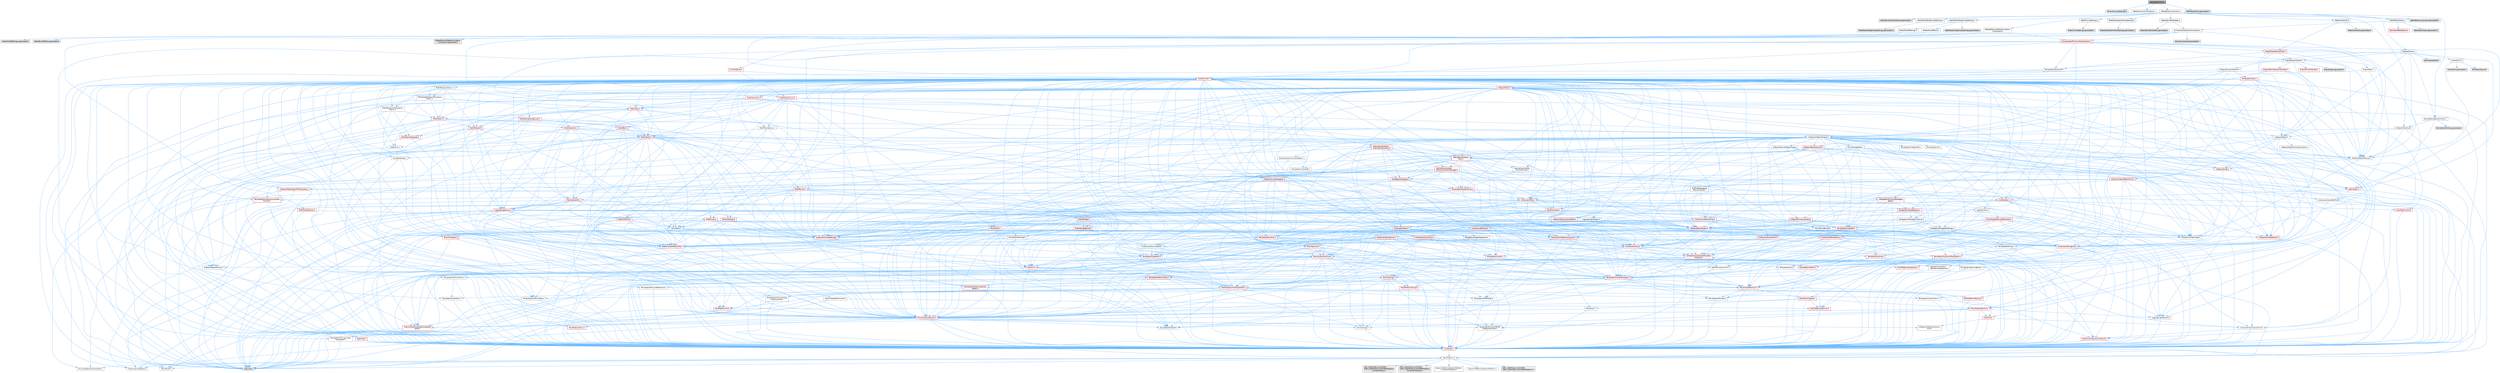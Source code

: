 digraph "WaterBodyActor.h"
{
 // INTERACTIVE_SVG=YES
 // LATEX_PDF_SIZE
  bgcolor="transparent";
  edge [fontname=Helvetica,fontsize=10,labelfontname=Helvetica,labelfontsize=10];
  node [fontname=Helvetica,fontsize=10,shape=box,height=0.2,width=0.4];
  Node1 [id="Node000001",label="WaterBodyActor.h",height=0.2,width=0.4,color="gray40", fillcolor="grey60", style="filled", fontcolor="black",tooltip=" "];
  Node1 -> Node2 [id="edge1_Node000001_Node000002",color="steelblue1",style="solid",tooltip=" "];
  Node2 [id="Node000002",label="TerrainCarvingSettings.h",height=0.2,width=0.4,color="grey60", fillcolor="#E0E0E0", style="filled",tooltip=" "];
  Node1 -> Node3 [id="edge2_Node000001_Node000003",color="steelblue1",style="solid",tooltip=" "];
  Node3 [id="Node000003",label="WaterBrushActorInterface.h",height=0.2,width=0.4,color="grey40", fillcolor="white", style="filled",URL="$dd/d8b/WaterBrushActorInterface_8h.html",tooltip=" "];
  Node3 -> Node4 [id="edge3_Node000003_Node000004",color="steelblue1",style="solid",tooltip=" "];
  Node4 [id="Node000004",label="UObject/Interface.h",height=0.2,width=0.4,color="grey40", fillcolor="white", style="filled",URL="$d7/d91/Interface_8h.html",tooltip=" "];
  Node4 -> Node5 [id="edge4_Node000004_Node000005",color="steelblue1",style="solid",tooltip=" "];
  Node5 [id="Node000005",label="HAL/Platform.h",height=0.2,width=0.4,color="grey40", fillcolor="white", style="filled",URL="$d9/dd0/Platform_8h.html",tooltip=" "];
  Node5 -> Node6 [id="edge5_Node000005_Node000006",color="steelblue1",style="solid",tooltip=" "];
  Node6 [id="Node000006",label="Misc/Build.h",height=0.2,width=0.4,color="grey40", fillcolor="white", style="filled",URL="$d3/dbb/Build_8h.html",tooltip=" "];
  Node5 -> Node7 [id="edge6_Node000005_Node000007",color="steelblue1",style="solid",tooltip=" "];
  Node7 [id="Node000007",label="Misc/LargeWorldCoordinates.h",height=0.2,width=0.4,color="grey40", fillcolor="white", style="filled",URL="$d2/dcb/LargeWorldCoordinates_8h.html",tooltip=" "];
  Node5 -> Node8 [id="edge7_Node000005_Node000008",color="steelblue1",style="solid",tooltip=" "];
  Node8 [id="Node000008",label="type_traits",height=0.2,width=0.4,color="grey60", fillcolor="#E0E0E0", style="filled",tooltip=" "];
  Node5 -> Node9 [id="edge8_Node000005_Node000009",color="steelblue1",style="solid",tooltip=" "];
  Node9 [id="Node000009",label="PreprocessorHelpers.h",height=0.2,width=0.4,color="grey40", fillcolor="white", style="filled",URL="$db/ddb/PreprocessorHelpers_8h.html",tooltip=" "];
  Node5 -> Node10 [id="edge9_Node000005_Node000010",color="steelblue1",style="solid",tooltip=" "];
  Node10 [id="Node000010",label="UBT_COMPILED_PLATFORM\l/UBT_COMPILED_PLATFORMPlatform\lCompilerPreSetup.h",height=0.2,width=0.4,color="grey60", fillcolor="#E0E0E0", style="filled",tooltip=" "];
  Node5 -> Node11 [id="edge10_Node000005_Node000011",color="steelblue1",style="solid",tooltip=" "];
  Node11 [id="Node000011",label="GenericPlatform/GenericPlatform\lCompilerPreSetup.h",height=0.2,width=0.4,color="grey40", fillcolor="white", style="filled",URL="$d9/dc8/GenericPlatformCompilerPreSetup_8h.html",tooltip=" "];
  Node5 -> Node12 [id="edge11_Node000005_Node000012",color="steelblue1",style="solid",tooltip=" "];
  Node12 [id="Node000012",label="GenericPlatform/GenericPlatform.h",height=0.2,width=0.4,color="grey40", fillcolor="white", style="filled",URL="$d6/d84/GenericPlatform_8h.html",tooltip=" "];
  Node5 -> Node13 [id="edge12_Node000005_Node000013",color="steelblue1",style="solid",tooltip=" "];
  Node13 [id="Node000013",label="UBT_COMPILED_PLATFORM\l/UBT_COMPILED_PLATFORMPlatform.h",height=0.2,width=0.4,color="grey60", fillcolor="#E0E0E0", style="filled",tooltip=" "];
  Node5 -> Node14 [id="edge13_Node000005_Node000014",color="steelblue1",style="solid",tooltip=" "];
  Node14 [id="Node000014",label="UBT_COMPILED_PLATFORM\l/UBT_COMPILED_PLATFORMPlatform\lCompilerSetup.h",height=0.2,width=0.4,color="grey60", fillcolor="#E0E0E0", style="filled",tooltip=" "];
  Node4 -> Node15 [id="edge14_Node000004_Node000015",color="steelblue1",style="solid",tooltip=" "];
  Node15 [id="Node000015",label="UObject/Object.h",height=0.2,width=0.4,color="grey40", fillcolor="white", style="filled",URL="$db/dbf/Object_8h.html",tooltip=" "];
  Node15 -> Node16 [id="edge15_Node000015_Node000016",color="steelblue1",style="solid",tooltip=" "];
  Node16 [id="Node000016",label="UObject/Script.h",height=0.2,width=0.4,color="red", fillcolor="#FFF0F0", style="filled",URL="$de/dc6/Script_8h.html",tooltip=" "];
  Node16 -> Node17 [id="edge16_Node000016_Node000017",color="steelblue1",style="solid",tooltip=" "];
  Node17 [id="Node000017",label="Delegates/Delegate.h",height=0.2,width=0.4,color="red", fillcolor="#FFF0F0", style="filled",URL="$d4/d80/Delegate_8h.html",tooltip=" "];
  Node17 -> Node18 [id="edge17_Node000017_Node000018",color="steelblue1",style="solid",tooltip=" "];
  Node18 [id="Node000018",label="CoreTypes.h",height=0.2,width=0.4,color="red", fillcolor="#FFF0F0", style="filled",URL="$dc/dec/CoreTypes_8h.html",tooltip=" "];
  Node18 -> Node5 [id="edge18_Node000018_Node000005",color="steelblue1",style="solid",tooltip=" "];
  Node17 -> Node22 [id="edge19_Node000017_Node000022",color="steelblue1",style="solid",tooltip=" "];
  Node22 [id="Node000022",label="Misc/AssertionMacros.h",height=0.2,width=0.4,color="red", fillcolor="#FFF0F0", style="filled",URL="$d0/dfa/AssertionMacros_8h.html",tooltip=" "];
  Node22 -> Node18 [id="edge20_Node000022_Node000018",color="steelblue1",style="solid",tooltip=" "];
  Node22 -> Node5 [id="edge21_Node000022_Node000005",color="steelblue1",style="solid",tooltip=" "];
  Node22 -> Node23 [id="edge22_Node000022_Node000023",color="steelblue1",style="solid",tooltip=" "];
  Node23 [id="Node000023",label="HAL/PlatformMisc.h",height=0.2,width=0.4,color="red", fillcolor="#FFF0F0", style="filled",URL="$d0/df5/PlatformMisc_8h.html",tooltip=" "];
  Node23 -> Node18 [id="edge23_Node000023_Node000018",color="steelblue1",style="solid",tooltip=" "];
  Node22 -> Node9 [id="edge24_Node000022_Node000009",color="steelblue1",style="solid",tooltip=" "];
  Node22 -> Node59 [id="edge25_Node000022_Node000059",color="steelblue1",style="solid",tooltip=" "];
  Node59 [id="Node000059",label="Templates/EnableIf.h",height=0.2,width=0.4,color="grey40", fillcolor="white", style="filled",URL="$d7/d60/EnableIf_8h.html",tooltip=" "];
  Node59 -> Node18 [id="edge26_Node000059_Node000018",color="steelblue1",style="solid",tooltip=" "];
  Node22 -> Node60 [id="edge27_Node000022_Node000060",color="steelblue1",style="solid",tooltip=" "];
  Node60 [id="Node000060",label="Templates/IsArrayOrRefOf\lTypeByPredicate.h",height=0.2,width=0.4,color="grey40", fillcolor="white", style="filled",URL="$d6/da1/IsArrayOrRefOfTypeByPredicate_8h.html",tooltip=" "];
  Node60 -> Node18 [id="edge28_Node000060_Node000018",color="steelblue1",style="solid",tooltip=" "];
  Node22 -> Node63 [id="edge29_Node000022_Node000063",color="steelblue1",style="solid",tooltip=" "];
  Node63 [id="Node000063",label="Traits/IsCharEncodingCompatible\lWith.h",height=0.2,width=0.4,color="red", fillcolor="#FFF0F0", style="filled",URL="$df/dd1/IsCharEncodingCompatibleWith_8h.html",tooltip=" "];
  Node63 -> Node8 [id="edge30_Node000063_Node000008",color="steelblue1",style="solid",tooltip=" "];
  Node22 -> Node65 [id="edge31_Node000022_Node000065",color="steelblue1",style="solid",tooltip=" "];
  Node65 [id="Node000065",label="Misc/VarArgs.h",height=0.2,width=0.4,color="grey40", fillcolor="white", style="filled",URL="$d5/d6f/VarArgs_8h.html",tooltip=" "];
  Node65 -> Node18 [id="edge32_Node000065_Node000018",color="steelblue1",style="solid",tooltip=" "];
  Node17 -> Node73 [id="edge33_Node000017_Node000073",color="steelblue1",style="solid",tooltip=" "];
  Node73 [id="Node000073",label="UObject/NameTypes.h",height=0.2,width=0.4,color="red", fillcolor="#FFF0F0", style="filled",URL="$d6/d35/NameTypes_8h.html",tooltip=" "];
  Node73 -> Node18 [id="edge34_Node000073_Node000018",color="steelblue1",style="solid",tooltip=" "];
  Node73 -> Node22 [id="edge35_Node000073_Node000022",color="steelblue1",style="solid",tooltip=" "];
  Node73 -> Node74 [id="edge36_Node000073_Node000074",color="steelblue1",style="solid",tooltip=" "];
  Node74 [id="Node000074",label="HAL/UnrealMemory.h",height=0.2,width=0.4,color="red", fillcolor="#FFF0F0", style="filled",URL="$d9/d96/UnrealMemory_8h.html",tooltip=" "];
  Node74 -> Node18 [id="edge37_Node000074_Node000018",color="steelblue1",style="solid",tooltip=" "];
  Node74 -> Node78 [id="edge38_Node000074_Node000078",color="steelblue1",style="solid",tooltip=" "];
  Node78 [id="Node000078",label="HAL/MemoryBase.h",height=0.2,width=0.4,color="red", fillcolor="#FFF0F0", style="filled",URL="$d6/d9f/MemoryBase_8h.html",tooltip=" "];
  Node78 -> Node18 [id="edge39_Node000078_Node000018",color="steelblue1",style="solid",tooltip=" "];
  Node78 -> Node52 [id="edge40_Node000078_Node000052",color="steelblue1",style="solid",tooltip=" "];
  Node52 [id="Node000052",label="HAL/PlatformAtomics.h",height=0.2,width=0.4,color="red", fillcolor="#FFF0F0", style="filled",URL="$d3/d36/PlatformAtomics_8h.html",tooltip=" "];
  Node52 -> Node18 [id="edge41_Node000052_Node000018",color="steelblue1",style="solid",tooltip=" "];
  Node78 -> Node35 [id="edge42_Node000078_Node000035",color="steelblue1",style="solid",tooltip=" "];
  Node35 [id="Node000035",label="HAL/PlatformCrt.h",height=0.2,width=0.4,color="red", fillcolor="#FFF0F0", style="filled",URL="$d8/d75/PlatformCrt_8h.html",tooltip=" "];
  Node78 -> Node79 [id="edge43_Node000078_Node000079",color="steelblue1",style="solid",tooltip=" "];
  Node79 [id="Node000079",label="Misc/Exec.h",height=0.2,width=0.4,color="grey40", fillcolor="white", style="filled",URL="$de/ddb/Exec_8h.html",tooltip=" "];
  Node79 -> Node18 [id="edge44_Node000079_Node000018",color="steelblue1",style="solid",tooltip=" "];
  Node79 -> Node22 [id="edge45_Node000079_Node000022",color="steelblue1",style="solid",tooltip=" "];
  Node78 -> Node80 [id="edge46_Node000078_Node000080",color="steelblue1",style="solid",tooltip=" "];
  Node80 [id="Node000080",label="Misc/OutputDevice.h",height=0.2,width=0.4,color="red", fillcolor="#FFF0F0", style="filled",URL="$d7/d32/OutputDevice_8h.html",tooltip=" "];
  Node80 -> Node30 [id="edge47_Node000080_Node000030",color="steelblue1",style="solid",tooltip=" "];
  Node30 [id="Node000030",label="CoreFwd.h",height=0.2,width=0.4,color="red", fillcolor="#FFF0F0", style="filled",URL="$d1/d1e/CoreFwd_8h.html",tooltip=" "];
  Node30 -> Node18 [id="edge48_Node000030_Node000018",color="steelblue1",style="solid",tooltip=" "];
  Node30 -> Node31 [id="edge49_Node000030_Node000031",color="steelblue1",style="solid",tooltip=" "];
  Node31 [id="Node000031",label="Containers/ContainersFwd.h",height=0.2,width=0.4,color="grey40", fillcolor="white", style="filled",URL="$d4/d0a/ContainersFwd_8h.html",tooltip=" "];
  Node31 -> Node5 [id="edge50_Node000031_Node000005",color="steelblue1",style="solid",tooltip=" "];
  Node31 -> Node18 [id="edge51_Node000031_Node000018",color="steelblue1",style="solid",tooltip=" "];
  Node31 -> Node28 [id="edge52_Node000031_Node000028",color="steelblue1",style="solid",tooltip=" "];
  Node28 [id="Node000028",label="Traits/IsContiguousContainer.h",height=0.2,width=0.4,color="red", fillcolor="#FFF0F0", style="filled",URL="$d5/d3c/IsContiguousContainer_8h.html",tooltip=" "];
  Node28 -> Node18 [id="edge53_Node000028_Node000018",color="steelblue1",style="solid",tooltip=" "];
  Node30 -> Node33 [id="edge54_Node000030_Node000033",color="steelblue1",style="solid",tooltip=" "];
  Node33 [id="Node000033",label="UObject/UObjectHierarchy\lFwd.h",height=0.2,width=0.4,color="grey40", fillcolor="white", style="filled",URL="$d3/d13/UObjectHierarchyFwd_8h.html",tooltip=" "];
  Node80 -> Node18 [id="edge55_Node000080_Node000018",color="steelblue1",style="solid",tooltip=" "];
  Node80 -> Node81 [id="edge56_Node000080_Node000081",color="steelblue1",style="solid",tooltip=" "];
  Node81 [id="Node000081",label="Logging/LogVerbosity.h",height=0.2,width=0.4,color="grey40", fillcolor="white", style="filled",URL="$d2/d8f/LogVerbosity_8h.html",tooltip=" "];
  Node81 -> Node18 [id="edge57_Node000081_Node000018",color="steelblue1",style="solid",tooltip=" "];
  Node80 -> Node65 [id="edge58_Node000080_Node000065",color="steelblue1",style="solid",tooltip=" "];
  Node80 -> Node60 [id="edge59_Node000080_Node000060",color="steelblue1",style="solid",tooltip=" "];
  Node80 -> Node63 [id="edge60_Node000080_Node000063",color="steelblue1",style="solid",tooltip=" "];
  Node74 -> Node91 [id="edge61_Node000074_Node000091",color="steelblue1",style="solid",tooltip=" "];
  Node91 [id="Node000091",label="HAL/PlatformMemory.h",height=0.2,width=0.4,color="red", fillcolor="#FFF0F0", style="filled",URL="$de/d68/PlatformMemory_8h.html",tooltip=" "];
  Node91 -> Node18 [id="edge62_Node000091_Node000018",color="steelblue1",style="solid",tooltip=" "];
  Node74 -> Node94 [id="edge63_Node000074_Node000094",color="steelblue1",style="solid",tooltip=" "];
  Node94 [id="Node000094",label="Templates/IsPointer.h",height=0.2,width=0.4,color="grey40", fillcolor="white", style="filled",URL="$d7/d05/IsPointer_8h.html",tooltip=" "];
  Node94 -> Node18 [id="edge64_Node000094_Node000018",color="steelblue1",style="solid",tooltip=" "];
  Node73 -> Node95 [id="edge65_Node000073_Node000095",color="steelblue1",style="solid",tooltip=" "];
  Node95 [id="Node000095",label="Templates/UnrealTypeTraits.h",height=0.2,width=0.4,color="red", fillcolor="#FFF0F0", style="filled",URL="$d2/d2d/UnrealTypeTraits_8h.html",tooltip=" "];
  Node95 -> Node18 [id="edge66_Node000095_Node000018",color="steelblue1",style="solid",tooltip=" "];
  Node95 -> Node94 [id="edge67_Node000095_Node000094",color="steelblue1",style="solid",tooltip=" "];
  Node95 -> Node22 [id="edge68_Node000095_Node000022",color="steelblue1",style="solid",tooltip=" "];
  Node95 -> Node87 [id="edge69_Node000095_Node000087",color="steelblue1",style="solid",tooltip=" "];
  Node87 [id="Node000087",label="Templates/AndOrNot.h",height=0.2,width=0.4,color="grey40", fillcolor="white", style="filled",URL="$db/d0a/AndOrNot_8h.html",tooltip=" "];
  Node87 -> Node18 [id="edge70_Node000087_Node000018",color="steelblue1",style="solid",tooltip=" "];
  Node95 -> Node59 [id="edge71_Node000095_Node000059",color="steelblue1",style="solid",tooltip=" "];
  Node95 -> Node96 [id="edge72_Node000095_Node000096",color="steelblue1",style="solid",tooltip=" "];
  Node96 [id="Node000096",label="Templates/IsArithmetic.h",height=0.2,width=0.4,color="grey40", fillcolor="white", style="filled",URL="$d2/d5d/IsArithmetic_8h.html",tooltip=" "];
  Node96 -> Node18 [id="edge73_Node000096_Node000018",color="steelblue1",style="solid",tooltip=" "];
  Node95 -> Node98 [id="edge74_Node000095_Node000098",color="steelblue1",style="solid",tooltip=" "];
  Node98 [id="Node000098",label="Templates/IsPODType.h",height=0.2,width=0.4,color="grey40", fillcolor="white", style="filled",URL="$d7/db1/IsPODType_8h.html",tooltip=" "];
  Node98 -> Node18 [id="edge75_Node000098_Node000018",color="steelblue1",style="solid",tooltip=" "];
  Node95 -> Node99 [id="edge76_Node000095_Node000099",color="steelblue1",style="solid",tooltip=" "];
  Node99 [id="Node000099",label="Templates/IsUECoreType.h",height=0.2,width=0.4,color="grey40", fillcolor="white", style="filled",URL="$d1/db8/IsUECoreType_8h.html",tooltip=" "];
  Node99 -> Node18 [id="edge77_Node000099_Node000018",color="steelblue1",style="solid",tooltip=" "];
  Node99 -> Node8 [id="edge78_Node000099_Node000008",color="steelblue1",style="solid",tooltip=" "];
  Node95 -> Node88 [id="edge79_Node000095_Node000088",color="steelblue1",style="solid",tooltip=" "];
  Node88 [id="Node000088",label="Templates/IsTriviallyCopy\lConstructible.h",height=0.2,width=0.4,color="grey40", fillcolor="white", style="filled",URL="$d3/d78/IsTriviallyCopyConstructible_8h.html",tooltip=" "];
  Node88 -> Node18 [id="edge80_Node000088_Node000018",color="steelblue1",style="solid",tooltip=" "];
  Node88 -> Node8 [id="edge81_Node000088_Node000008",color="steelblue1",style="solid",tooltip=" "];
  Node73 -> Node100 [id="edge82_Node000073_Node000100",color="steelblue1",style="solid",tooltip=" "];
  Node100 [id="Node000100",label="Templates/UnrealTemplate.h",height=0.2,width=0.4,color="red", fillcolor="#FFF0F0", style="filled",URL="$d4/d24/UnrealTemplate_8h.html",tooltip=" "];
  Node100 -> Node18 [id="edge83_Node000100_Node000018",color="steelblue1",style="solid",tooltip=" "];
  Node100 -> Node94 [id="edge84_Node000100_Node000094",color="steelblue1",style="solid",tooltip=" "];
  Node100 -> Node74 [id="edge85_Node000100_Node000074",color="steelblue1",style="solid",tooltip=" "];
  Node100 -> Node95 [id="edge86_Node000100_Node000095",color="steelblue1",style="solid",tooltip=" "];
  Node100 -> Node103 [id="edge87_Node000100_Node000103",color="steelblue1",style="solid",tooltip=" "];
  Node103 [id="Node000103",label="Templates/RemoveReference.h",height=0.2,width=0.4,color="grey40", fillcolor="white", style="filled",URL="$da/dbe/RemoveReference_8h.html",tooltip=" "];
  Node103 -> Node18 [id="edge88_Node000103_Node000018",color="steelblue1",style="solid",tooltip=" "];
  Node100 -> Node104 [id="edge89_Node000100_Node000104",color="steelblue1",style="solid",tooltip=" "];
  Node104 [id="Node000104",label="Templates/TypeCompatible\lBytes.h",height=0.2,width=0.4,color="red", fillcolor="#FFF0F0", style="filled",URL="$df/d0a/TypeCompatibleBytes_8h.html",tooltip=" "];
  Node104 -> Node18 [id="edge90_Node000104_Node000018",color="steelblue1",style="solid",tooltip=" "];
  Node104 -> Node8 [id="edge91_Node000104_Node000008",color="steelblue1",style="solid",tooltip=" "];
  Node100 -> Node28 [id="edge92_Node000100_Node000028",color="steelblue1",style="solid",tooltip=" "];
  Node100 -> Node8 [id="edge93_Node000100_Node000008",color="steelblue1",style="solid",tooltip=" "];
  Node73 -> Node106 [id="edge94_Node000073_Node000106",color="steelblue1",style="solid",tooltip=" "];
  Node106 [id="Node000106",label="Containers/UnrealString.h",height=0.2,width=0.4,color="red", fillcolor="#FFF0F0", style="filled",URL="$d5/dba/UnrealString_8h.html",tooltip=" "];
  Node73 -> Node113 [id="edge95_Node000073_Node000113",color="steelblue1",style="solid",tooltip=" "];
  Node113 [id="Node000113",label="Containers/StringConv.h",height=0.2,width=0.4,color="red", fillcolor="#FFF0F0", style="filled",URL="$d3/ddf/StringConv_8h.html",tooltip=" "];
  Node113 -> Node18 [id="edge96_Node000113_Node000018",color="steelblue1",style="solid",tooltip=" "];
  Node113 -> Node22 [id="edge97_Node000113_Node000022",color="steelblue1",style="solid",tooltip=" "];
  Node113 -> Node114 [id="edge98_Node000113_Node000114",color="steelblue1",style="solid",tooltip=" "];
  Node114 [id="Node000114",label="Containers/ContainerAllocation\lPolicies.h",height=0.2,width=0.4,color="red", fillcolor="#FFF0F0", style="filled",URL="$d7/dff/ContainerAllocationPolicies_8h.html",tooltip=" "];
  Node114 -> Node18 [id="edge99_Node000114_Node000018",color="steelblue1",style="solid",tooltip=" "];
  Node114 -> Node114 [id="edge100_Node000114_Node000114",color="steelblue1",style="solid",tooltip=" "];
  Node114 -> Node116 [id="edge101_Node000114_Node000116",color="steelblue1",style="solid",tooltip=" "];
  Node116 [id="Node000116",label="HAL/PlatformMath.h",height=0.2,width=0.4,color="red", fillcolor="#FFF0F0", style="filled",URL="$dc/d53/PlatformMath_8h.html",tooltip=" "];
  Node116 -> Node18 [id="edge102_Node000116_Node000018",color="steelblue1",style="solid",tooltip=" "];
  Node114 -> Node74 [id="edge103_Node000114_Node000074",color="steelblue1",style="solid",tooltip=" "];
  Node114 -> Node45 [id="edge104_Node000114_Node000045",color="steelblue1",style="solid",tooltip=" "];
  Node45 [id="Node000045",label="Math/NumericLimits.h",height=0.2,width=0.4,color="grey40", fillcolor="white", style="filled",URL="$df/d1b/NumericLimits_8h.html",tooltip=" "];
  Node45 -> Node18 [id="edge105_Node000045_Node000018",color="steelblue1",style="solid",tooltip=" "];
  Node114 -> Node22 [id="edge106_Node000114_Node000022",color="steelblue1",style="solid",tooltip=" "];
  Node114 -> Node125 [id="edge107_Node000114_Node000125",color="steelblue1",style="solid",tooltip=" "];
  Node125 [id="Node000125",label="Templates/MemoryOps.h",height=0.2,width=0.4,color="red", fillcolor="#FFF0F0", style="filled",URL="$db/dea/MemoryOps_8h.html",tooltip=" "];
  Node125 -> Node18 [id="edge108_Node000125_Node000018",color="steelblue1",style="solid",tooltip=" "];
  Node125 -> Node74 [id="edge109_Node000125_Node000074",color="steelblue1",style="solid",tooltip=" "];
  Node125 -> Node89 [id="edge110_Node000125_Node000089",color="steelblue1",style="solid",tooltip=" "];
  Node89 [id="Node000089",label="Templates/IsTriviallyCopy\lAssignable.h",height=0.2,width=0.4,color="grey40", fillcolor="white", style="filled",URL="$d2/df2/IsTriviallyCopyAssignable_8h.html",tooltip=" "];
  Node89 -> Node18 [id="edge111_Node000089_Node000018",color="steelblue1",style="solid",tooltip=" "];
  Node89 -> Node8 [id="edge112_Node000089_Node000008",color="steelblue1",style="solid",tooltip=" "];
  Node125 -> Node88 [id="edge113_Node000125_Node000088",color="steelblue1",style="solid",tooltip=" "];
  Node125 -> Node95 [id="edge114_Node000125_Node000095",color="steelblue1",style="solid",tooltip=" "];
  Node125 -> Node8 [id="edge115_Node000125_Node000008",color="steelblue1",style="solid",tooltip=" "];
  Node114 -> Node104 [id="edge116_Node000114_Node000104",color="steelblue1",style="solid",tooltip=" "];
  Node114 -> Node8 [id="edge117_Node000114_Node000008",color="steelblue1",style="solid",tooltip=" "];
  Node113 -> Node126 [id="edge118_Node000113_Node000126",color="steelblue1",style="solid",tooltip=" "];
  Node126 [id="Node000126",label="Containers/Array.h",height=0.2,width=0.4,color="red", fillcolor="#FFF0F0", style="filled",URL="$df/dd0/Array_8h.html",tooltip=" "];
  Node126 -> Node18 [id="edge119_Node000126_Node000018",color="steelblue1",style="solid",tooltip=" "];
  Node126 -> Node22 [id="edge120_Node000126_Node000022",color="steelblue1",style="solid",tooltip=" "];
  Node126 -> Node74 [id="edge121_Node000126_Node000074",color="steelblue1",style="solid",tooltip=" "];
  Node126 -> Node95 [id="edge122_Node000126_Node000095",color="steelblue1",style="solid",tooltip=" "];
  Node126 -> Node100 [id="edge123_Node000126_Node000100",color="steelblue1",style="solid",tooltip=" "];
  Node126 -> Node114 [id="edge124_Node000126_Node000114",color="steelblue1",style="solid",tooltip=" "];
  Node126 -> Node133 [id="edge125_Node000126_Node000133",color="steelblue1",style="solid",tooltip=" "];
  Node133 [id="Node000133",label="Serialization/Archive.h",height=0.2,width=0.4,color="red", fillcolor="#FFF0F0", style="filled",URL="$d7/d3b/Archive_8h.html",tooltip=" "];
  Node133 -> Node30 [id="edge126_Node000133_Node000030",color="steelblue1",style="solid",tooltip=" "];
  Node133 -> Node18 [id="edge127_Node000133_Node000018",color="steelblue1",style="solid",tooltip=" "];
  Node133 -> Node134 [id="edge128_Node000133_Node000134",color="steelblue1",style="solid",tooltip=" "];
  Node134 [id="Node000134",label="HAL/PlatformProperties.h",height=0.2,width=0.4,color="red", fillcolor="#FFF0F0", style="filled",URL="$d9/db0/PlatformProperties_8h.html",tooltip=" "];
  Node134 -> Node18 [id="edge129_Node000134_Node000018",color="steelblue1",style="solid",tooltip=" "];
  Node133 -> Node137 [id="edge130_Node000133_Node000137",color="steelblue1",style="solid",tooltip=" "];
  Node137 [id="Node000137",label="Internationalization\l/TextNamespaceFwd.h",height=0.2,width=0.4,color="grey40", fillcolor="white", style="filled",URL="$d8/d97/TextNamespaceFwd_8h.html",tooltip=" "];
  Node137 -> Node18 [id="edge131_Node000137_Node000018",color="steelblue1",style="solid",tooltip=" "];
  Node133 -> Node22 [id="edge132_Node000133_Node000022",color="steelblue1",style="solid",tooltip=" "];
  Node133 -> Node6 [id="edge133_Node000133_Node000006",color="steelblue1",style="solid",tooltip=" "];
  Node133 -> Node138 [id="edge134_Node000133_Node000138",color="steelblue1",style="solid",tooltip=" "];
  Node138 [id="Node000138",label="Misc/EngineVersionBase.h",height=0.2,width=0.4,color="grey40", fillcolor="white", style="filled",URL="$d5/d2b/EngineVersionBase_8h.html",tooltip=" "];
  Node138 -> Node18 [id="edge135_Node000138_Node000018",color="steelblue1",style="solid",tooltip=" "];
  Node133 -> Node65 [id="edge136_Node000133_Node000065",color="steelblue1",style="solid",tooltip=" "];
  Node133 -> Node59 [id="edge137_Node000133_Node000059",color="steelblue1",style="solid",tooltip=" "];
  Node133 -> Node60 [id="edge138_Node000133_Node000060",color="steelblue1",style="solid",tooltip=" "];
  Node133 -> Node141 [id="edge139_Node000133_Node000141",color="steelblue1",style="solid",tooltip=" "];
  Node141 [id="Node000141",label="Templates/IsEnumClass.h",height=0.2,width=0.4,color="grey40", fillcolor="white", style="filled",URL="$d7/d15/IsEnumClass_8h.html",tooltip=" "];
  Node141 -> Node18 [id="edge140_Node000141_Node000018",color="steelblue1",style="solid",tooltip=" "];
  Node141 -> Node87 [id="edge141_Node000141_Node000087",color="steelblue1",style="solid",tooltip=" "];
  Node133 -> Node100 [id="edge142_Node000133_Node000100",color="steelblue1",style="solid",tooltip=" "];
  Node133 -> Node63 [id="edge143_Node000133_Node000063",color="steelblue1",style="solid",tooltip=" "];
  Node133 -> Node142 [id="edge144_Node000133_Node000142",color="steelblue1",style="solid",tooltip=" "];
  Node142 [id="Node000142",label="UObject/ObjectVersion.h",height=0.2,width=0.4,color="grey40", fillcolor="white", style="filled",URL="$da/d63/ObjectVersion_8h.html",tooltip=" "];
  Node142 -> Node18 [id="edge145_Node000142_Node000018",color="steelblue1",style="solid",tooltip=" "];
  Node126 -> Node159 [id="edge146_Node000126_Node000159",color="steelblue1",style="solid",tooltip=" "];
  Node159 [id="Node000159",label="Templates/Invoke.h",height=0.2,width=0.4,color="red", fillcolor="#FFF0F0", style="filled",URL="$d7/deb/Invoke_8h.html",tooltip=" "];
  Node159 -> Node18 [id="edge147_Node000159_Node000018",color="steelblue1",style="solid",tooltip=" "];
  Node159 -> Node100 [id="edge148_Node000159_Node000100",color="steelblue1",style="solid",tooltip=" "];
  Node159 -> Node8 [id="edge149_Node000159_Node000008",color="steelblue1",style="solid",tooltip=" "];
  Node126 -> Node164 [id="edge150_Node000126_Node000164",color="steelblue1",style="solid",tooltip=" "];
  Node164 [id="Node000164",label="Templates/Less.h",height=0.2,width=0.4,color="grey40", fillcolor="white", style="filled",URL="$de/dc8/Less_8h.html",tooltip=" "];
  Node164 -> Node18 [id="edge151_Node000164_Node000018",color="steelblue1",style="solid",tooltip=" "];
  Node164 -> Node100 [id="edge152_Node000164_Node000100",color="steelblue1",style="solid",tooltip=" "];
  Node126 -> Node172 [id="edge153_Node000126_Node000172",color="steelblue1",style="solid",tooltip=" "];
  Node172 [id="Node000172",label="Templates/Sorting.h",height=0.2,width=0.4,color="red", fillcolor="#FFF0F0", style="filled",URL="$d3/d9e/Sorting_8h.html",tooltip=" "];
  Node172 -> Node18 [id="edge154_Node000172_Node000018",color="steelblue1",style="solid",tooltip=" "];
  Node172 -> Node116 [id="edge155_Node000172_Node000116",color="steelblue1",style="solid",tooltip=" "];
  Node172 -> Node164 [id="edge156_Node000172_Node000164",color="steelblue1",style="solid",tooltip=" "];
  Node126 -> Node176 [id="edge157_Node000126_Node000176",color="steelblue1",style="solid",tooltip=" "];
  Node176 [id="Node000176",label="Templates/AlignmentTemplates.h",height=0.2,width=0.4,color="red", fillcolor="#FFF0F0", style="filled",URL="$dd/d32/AlignmentTemplates_8h.html",tooltip=" "];
  Node176 -> Node18 [id="edge158_Node000176_Node000018",color="steelblue1",style="solid",tooltip=" "];
  Node176 -> Node94 [id="edge159_Node000176_Node000094",color="steelblue1",style="solid",tooltip=" "];
  Node126 -> Node8 [id="edge160_Node000126_Node000008",color="steelblue1",style="solid",tooltip=" "];
  Node113 -> Node150 [id="edge161_Node000113_Node000150",color="steelblue1",style="solid",tooltip=" "];
  Node150 [id="Node000150",label="Misc/CString.h",height=0.2,width=0.4,color="red", fillcolor="#FFF0F0", style="filled",URL="$d2/d49/CString_8h.html",tooltip=" "];
  Node150 -> Node18 [id="edge162_Node000150_Node000018",color="steelblue1",style="solid",tooltip=" "];
  Node150 -> Node35 [id="edge163_Node000150_Node000035",color="steelblue1",style="solid",tooltip=" "];
  Node150 -> Node76 [id="edge164_Node000150_Node000076",color="steelblue1",style="solid",tooltip=" "];
  Node76 [id="Node000076",label="HAL/PlatformString.h",height=0.2,width=0.4,color="red", fillcolor="#FFF0F0", style="filled",URL="$db/db5/PlatformString_8h.html",tooltip=" "];
  Node76 -> Node18 [id="edge165_Node000076_Node000018",color="steelblue1",style="solid",tooltip=" "];
  Node150 -> Node22 [id="edge166_Node000150_Node000022",color="steelblue1",style="solid",tooltip=" "];
  Node150 -> Node65 [id="edge167_Node000150_Node000065",color="steelblue1",style="solid",tooltip=" "];
  Node150 -> Node60 [id="edge168_Node000150_Node000060",color="steelblue1",style="solid",tooltip=" "];
  Node150 -> Node63 [id="edge169_Node000150_Node000063",color="steelblue1",style="solid",tooltip=" "];
  Node113 -> Node177 [id="edge170_Node000113_Node000177",color="steelblue1",style="solid",tooltip=" "];
  Node177 [id="Node000177",label="Templates/IsArray.h",height=0.2,width=0.4,color="grey40", fillcolor="white", style="filled",URL="$d8/d8d/IsArray_8h.html",tooltip=" "];
  Node177 -> Node18 [id="edge171_Node000177_Node000018",color="steelblue1",style="solid",tooltip=" "];
  Node113 -> Node100 [id="edge172_Node000113_Node000100",color="steelblue1",style="solid",tooltip=" "];
  Node113 -> Node95 [id="edge173_Node000113_Node000095",color="steelblue1",style="solid",tooltip=" "];
  Node113 -> Node63 [id="edge174_Node000113_Node000063",color="steelblue1",style="solid",tooltip=" "];
  Node113 -> Node28 [id="edge175_Node000113_Node000028",color="steelblue1",style="solid",tooltip=" "];
  Node113 -> Node8 [id="edge176_Node000113_Node000008",color="steelblue1",style="solid",tooltip=" "];
  Node73 -> Node25 [id="edge177_Node000073_Node000025",color="steelblue1",style="solid",tooltip=" "];
  Node25 [id="Node000025",label="Containers/StringFwd.h",height=0.2,width=0.4,color="red", fillcolor="#FFF0F0", style="filled",URL="$df/d37/StringFwd_8h.html",tooltip=" "];
  Node25 -> Node18 [id="edge178_Node000025_Node000018",color="steelblue1",style="solid",tooltip=" "];
  Node25 -> Node28 [id="edge179_Node000025_Node000028",color="steelblue1",style="solid",tooltip=" "];
  Node73 -> Node178 [id="edge180_Node000073_Node000178",color="steelblue1",style="solid",tooltip=" "];
  Node178 [id="Node000178",label="UObject/UnrealNames.h",height=0.2,width=0.4,color="red", fillcolor="#FFF0F0", style="filled",URL="$d8/db1/UnrealNames_8h.html",tooltip=" "];
  Node178 -> Node18 [id="edge181_Node000178_Node000018",color="steelblue1",style="solid",tooltip=" "];
  Node73 -> Node144 [id="edge182_Node000073_Node000144",color="steelblue1",style="solid",tooltip=" "];
  Node144 [id="Node000144",label="Serialization/MemoryLayout.h",height=0.2,width=0.4,color="red", fillcolor="#FFF0F0", style="filled",URL="$d7/d66/MemoryLayout_8h.html",tooltip=" "];
  Node144 -> Node147 [id="edge183_Node000144_Node000147",color="steelblue1",style="solid",tooltip=" "];
  Node147 [id="Node000147",label="Containers/EnumAsByte.h",height=0.2,width=0.4,color="grey40", fillcolor="white", style="filled",URL="$d6/d9a/EnumAsByte_8h.html",tooltip=" "];
  Node147 -> Node18 [id="edge184_Node000147_Node000018",color="steelblue1",style="solid",tooltip=" "];
  Node147 -> Node98 [id="edge185_Node000147_Node000098",color="steelblue1",style="solid",tooltip=" "];
  Node147 -> Node148 [id="edge186_Node000147_Node000148",color="steelblue1",style="solid",tooltip=" "];
  Node148 [id="Node000148",label="Templates/TypeHash.h",height=0.2,width=0.4,color="red", fillcolor="#FFF0F0", style="filled",URL="$d1/d62/TypeHash_8h.html",tooltip=" "];
  Node148 -> Node18 [id="edge187_Node000148_Node000018",color="steelblue1",style="solid",tooltip=" "];
  Node148 -> Node149 [id="edge188_Node000148_Node000149",color="steelblue1",style="solid",tooltip=" "];
  Node149 [id="Node000149",label="Misc/Crc.h",height=0.2,width=0.4,color="red", fillcolor="#FFF0F0", style="filled",URL="$d4/dd2/Crc_8h.html",tooltip=" "];
  Node149 -> Node18 [id="edge189_Node000149_Node000018",color="steelblue1",style="solid",tooltip=" "];
  Node149 -> Node76 [id="edge190_Node000149_Node000076",color="steelblue1",style="solid",tooltip=" "];
  Node149 -> Node22 [id="edge191_Node000149_Node000022",color="steelblue1",style="solid",tooltip=" "];
  Node149 -> Node150 [id="edge192_Node000149_Node000150",color="steelblue1",style="solid",tooltip=" "];
  Node149 -> Node95 [id="edge193_Node000149_Node000095",color="steelblue1",style="solid",tooltip=" "];
  Node148 -> Node8 [id="edge194_Node000148_Node000008",color="steelblue1",style="solid",tooltip=" "];
  Node144 -> Node25 [id="edge195_Node000144_Node000025",color="steelblue1",style="solid",tooltip=" "];
  Node144 -> Node74 [id="edge196_Node000144_Node000074",color="steelblue1",style="solid",tooltip=" "];
  Node144 -> Node59 [id="edge197_Node000144_Node000059",color="steelblue1",style="solid",tooltip=" "];
  Node144 -> Node100 [id="edge198_Node000144_Node000100",color="steelblue1",style="solid",tooltip=" "];
  Node17 -> Node186 [id="edge199_Node000017_Node000186",color="steelblue1",style="solid",tooltip=" "];
  Node186 [id="Node000186",label="Templates/SharedPointer.h",height=0.2,width=0.4,color="red", fillcolor="#FFF0F0", style="filled",URL="$d2/d17/SharedPointer_8h.html",tooltip=" "];
  Node186 -> Node18 [id="edge200_Node000186_Node000018",color="steelblue1",style="solid",tooltip=" "];
  Node186 -> Node187 [id="edge201_Node000186_Node000187",color="steelblue1",style="solid",tooltip=" "];
  Node187 [id="Node000187",label="Templates/PointerIsConvertible\lFromTo.h",height=0.2,width=0.4,color="red", fillcolor="#FFF0F0", style="filled",URL="$d6/d65/PointerIsConvertibleFromTo_8h.html",tooltip=" "];
  Node187 -> Node18 [id="edge202_Node000187_Node000018",color="steelblue1",style="solid",tooltip=" "];
  Node187 -> Node8 [id="edge203_Node000187_Node000008",color="steelblue1",style="solid",tooltip=" "];
  Node186 -> Node22 [id="edge204_Node000186_Node000022",color="steelblue1",style="solid",tooltip=" "];
  Node186 -> Node74 [id="edge205_Node000186_Node000074",color="steelblue1",style="solid",tooltip=" "];
  Node186 -> Node126 [id="edge206_Node000186_Node000126",color="steelblue1",style="solid",tooltip=" "];
  Node186 -> Node188 [id="edge207_Node000186_Node000188",color="steelblue1",style="solid",tooltip=" "];
  Node188 [id="Node000188",label="Containers/Map.h",height=0.2,width=0.4,color="red", fillcolor="#FFF0F0", style="filled",URL="$df/d79/Map_8h.html",tooltip=" "];
  Node188 -> Node18 [id="edge208_Node000188_Node000018",color="steelblue1",style="solid",tooltip=" "];
  Node188 -> Node189 [id="edge209_Node000188_Node000189",color="steelblue1",style="solid",tooltip=" "];
  Node189 [id="Node000189",label="Algo/Reverse.h",height=0.2,width=0.4,color="grey40", fillcolor="white", style="filled",URL="$d5/d93/Reverse_8h.html",tooltip=" "];
  Node189 -> Node18 [id="edge210_Node000189_Node000018",color="steelblue1",style="solid",tooltip=" "];
  Node189 -> Node100 [id="edge211_Node000189_Node000100",color="steelblue1",style="solid",tooltip=" "];
  Node188 -> Node190 [id="edge212_Node000188_Node000190",color="steelblue1",style="solid",tooltip=" "];
  Node190 [id="Node000190",label="Containers/Set.h",height=0.2,width=0.4,color="red", fillcolor="#FFF0F0", style="filled",URL="$d4/d45/Set_8h.html",tooltip=" "];
  Node190 -> Node114 [id="edge213_Node000190_Node000114",color="steelblue1",style="solid",tooltip=" "];
  Node190 -> Node192 [id="edge214_Node000190_Node000192",color="steelblue1",style="solid",tooltip=" "];
  Node192 [id="Node000192",label="Containers/SparseArray.h",height=0.2,width=0.4,color="red", fillcolor="#FFF0F0", style="filled",URL="$d5/dbf/SparseArray_8h.html",tooltip=" "];
  Node192 -> Node18 [id="edge215_Node000192_Node000018",color="steelblue1",style="solid",tooltip=" "];
  Node192 -> Node22 [id="edge216_Node000192_Node000022",color="steelblue1",style="solid",tooltip=" "];
  Node192 -> Node74 [id="edge217_Node000192_Node000074",color="steelblue1",style="solid",tooltip=" "];
  Node192 -> Node95 [id="edge218_Node000192_Node000095",color="steelblue1",style="solid",tooltip=" "];
  Node192 -> Node100 [id="edge219_Node000192_Node000100",color="steelblue1",style="solid",tooltip=" "];
  Node192 -> Node114 [id="edge220_Node000192_Node000114",color="steelblue1",style="solid",tooltip=" "];
  Node192 -> Node164 [id="edge221_Node000192_Node000164",color="steelblue1",style="solid",tooltip=" "];
  Node192 -> Node126 [id="edge222_Node000192_Node000126",color="steelblue1",style="solid",tooltip=" "];
  Node192 -> Node175 [id="edge223_Node000192_Node000175",color="steelblue1",style="solid",tooltip=" "];
  Node175 [id="Node000175",label="Math/UnrealMathUtility.h",height=0.2,width=0.4,color="red", fillcolor="#FFF0F0", style="filled",URL="$db/db8/UnrealMathUtility_8h.html",tooltip=" "];
  Node175 -> Node18 [id="edge224_Node000175_Node000018",color="steelblue1",style="solid",tooltip=" "];
  Node175 -> Node22 [id="edge225_Node000175_Node000022",color="steelblue1",style="solid",tooltip=" "];
  Node175 -> Node116 [id="edge226_Node000175_Node000116",color="steelblue1",style="solid",tooltip=" "];
  Node192 -> Node193 [id="edge227_Node000192_Node000193",color="steelblue1",style="solid",tooltip=" "];
  Node193 [id="Node000193",label="Containers/ScriptArray.h",height=0.2,width=0.4,color="red", fillcolor="#FFF0F0", style="filled",URL="$dc/daf/ScriptArray_8h.html",tooltip=" "];
  Node193 -> Node18 [id="edge228_Node000193_Node000018",color="steelblue1",style="solid",tooltip=" "];
  Node193 -> Node22 [id="edge229_Node000193_Node000022",color="steelblue1",style="solid",tooltip=" "];
  Node193 -> Node74 [id="edge230_Node000193_Node000074",color="steelblue1",style="solid",tooltip=" "];
  Node193 -> Node114 [id="edge231_Node000193_Node000114",color="steelblue1",style="solid",tooltip=" "];
  Node193 -> Node126 [id="edge232_Node000193_Node000126",color="steelblue1",style="solid",tooltip=" "];
  Node192 -> Node194 [id="edge233_Node000192_Node000194",color="steelblue1",style="solid",tooltip=" "];
  Node194 [id="Node000194",label="Containers/BitArray.h",height=0.2,width=0.4,color="red", fillcolor="#FFF0F0", style="filled",URL="$d1/de4/BitArray_8h.html",tooltip=" "];
  Node194 -> Node114 [id="edge234_Node000194_Node000114",color="steelblue1",style="solid",tooltip=" "];
  Node194 -> Node18 [id="edge235_Node000194_Node000018",color="steelblue1",style="solid",tooltip=" "];
  Node194 -> Node52 [id="edge236_Node000194_Node000052",color="steelblue1",style="solid",tooltip=" "];
  Node194 -> Node74 [id="edge237_Node000194_Node000074",color="steelblue1",style="solid",tooltip=" "];
  Node194 -> Node175 [id="edge238_Node000194_Node000175",color="steelblue1",style="solid",tooltip=" "];
  Node194 -> Node22 [id="edge239_Node000194_Node000022",color="steelblue1",style="solid",tooltip=" "];
  Node194 -> Node47 [id="edge240_Node000194_Node000047",color="steelblue1",style="solid",tooltip=" "];
  Node47 [id="Node000047",label="Misc/EnumClassFlags.h",height=0.2,width=0.4,color="grey40", fillcolor="white", style="filled",URL="$d8/de7/EnumClassFlags_8h.html",tooltip=" "];
  Node194 -> Node133 [id="edge241_Node000194_Node000133",color="steelblue1",style="solid",tooltip=" "];
  Node194 -> Node144 [id="edge242_Node000194_Node000144",color="steelblue1",style="solid",tooltip=" "];
  Node194 -> Node59 [id="edge243_Node000194_Node000059",color="steelblue1",style="solid",tooltip=" "];
  Node194 -> Node159 [id="edge244_Node000194_Node000159",color="steelblue1",style="solid",tooltip=" "];
  Node194 -> Node100 [id="edge245_Node000194_Node000100",color="steelblue1",style="solid",tooltip=" "];
  Node194 -> Node95 [id="edge246_Node000194_Node000095",color="steelblue1",style="solid",tooltip=" "];
  Node192 -> Node106 [id="edge247_Node000192_Node000106",color="steelblue1",style="solid",tooltip=" "];
  Node190 -> Node31 [id="edge248_Node000190_Node000031",color="steelblue1",style="solid",tooltip=" "];
  Node190 -> Node175 [id="edge249_Node000190_Node000175",color="steelblue1",style="solid",tooltip=" "];
  Node190 -> Node22 [id="edge250_Node000190_Node000022",color="steelblue1",style="solid",tooltip=" "];
  Node190 -> Node210 [id="edge251_Node000190_Node000210",color="steelblue1",style="solid",tooltip=" "];
  Node210 [id="Node000210",label="Misc/StructBuilder.h",height=0.2,width=0.4,color="grey40", fillcolor="white", style="filled",URL="$d9/db3/StructBuilder_8h.html",tooltip=" "];
  Node210 -> Node18 [id="edge252_Node000210_Node000018",color="steelblue1",style="solid",tooltip=" "];
  Node210 -> Node175 [id="edge253_Node000210_Node000175",color="steelblue1",style="solid",tooltip=" "];
  Node210 -> Node176 [id="edge254_Node000210_Node000176",color="steelblue1",style="solid",tooltip=" "];
  Node190 -> Node211 [id="edge255_Node000190_Node000211",color="steelblue1",style="solid",tooltip=" "];
  Node211 [id="Node000211",label="Templates/Function.h",height=0.2,width=0.4,color="red", fillcolor="#FFF0F0", style="filled",URL="$df/df5/Function_8h.html",tooltip=" "];
  Node211 -> Node18 [id="edge256_Node000211_Node000018",color="steelblue1",style="solid",tooltip=" "];
  Node211 -> Node22 [id="edge257_Node000211_Node000022",color="steelblue1",style="solid",tooltip=" "];
  Node211 -> Node74 [id="edge258_Node000211_Node000074",color="steelblue1",style="solid",tooltip=" "];
  Node211 -> Node95 [id="edge259_Node000211_Node000095",color="steelblue1",style="solid",tooltip=" "];
  Node211 -> Node159 [id="edge260_Node000211_Node000159",color="steelblue1",style="solid",tooltip=" "];
  Node211 -> Node100 [id="edge261_Node000211_Node000100",color="steelblue1",style="solid",tooltip=" "];
  Node211 -> Node175 [id="edge262_Node000211_Node000175",color="steelblue1",style="solid",tooltip=" "];
  Node211 -> Node8 [id="edge263_Node000211_Node000008",color="steelblue1",style="solid",tooltip=" "];
  Node190 -> Node172 [id="edge264_Node000190_Node000172",color="steelblue1",style="solid",tooltip=" "];
  Node190 -> Node148 [id="edge265_Node000190_Node000148",color="steelblue1",style="solid",tooltip=" "];
  Node190 -> Node100 [id="edge266_Node000190_Node000100",color="steelblue1",style="solid",tooltip=" "];
  Node190 -> Node8 [id="edge267_Node000190_Node000008",color="steelblue1",style="solid",tooltip=" "];
  Node188 -> Node106 [id="edge268_Node000188_Node000106",color="steelblue1",style="solid",tooltip=" "];
  Node188 -> Node22 [id="edge269_Node000188_Node000022",color="steelblue1",style="solid",tooltip=" "];
  Node188 -> Node210 [id="edge270_Node000188_Node000210",color="steelblue1",style="solid",tooltip=" "];
  Node188 -> Node211 [id="edge271_Node000188_Node000211",color="steelblue1",style="solid",tooltip=" "];
  Node188 -> Node172 [id="edge272_Node000188_Node000172",color="steelblue1",style="solid",tooltip=" "];
  Node188 -> Node214 [id="edge273_Node000188_Node000214",color="steelblue1",style="solid",tooltip=" "];
  Node214 [id="Node000214",label="Templates/Tuple.h",height=0.2,width=0.4,color="red", fillcolor="#FFF0F0", style="filled",URL="$d2/d4f/Tuple_8h.html",tooltip=" "];
  Node214 -> Node18 [id="edge274_Node000214_Node000018",color="steelblue1",style="solid",tooltip=" "];
  Node214 -> Node100 [id="edge275_Node000214_Node000100",color="steelblue1",style="solid",tooltip=" "];
  Node214 -> Node215 [id="edge276_Node000214_Node000215",color="steelblue1",style="solid",tooltip=" "];
  Node215 [id="Node000215",label="Delegates/IntegerSequence.h",height=0.2,width=0.4,color="grey40", fillcolor="white", style="filled",URL="$d2/dcc/IntegerSequence_8h.html",tooltip=" "];
  Node215 -> Node18 [id="edge277_Node000215_Node000018",color="steelblue1",style="solid",tooltip=" "];
  Node214 -> Node159 [id="edge278_Node000214_Node000159",color="steelblue1",style="solid",tooltip=" "];
  Node214 -> Node144 [id="edge279_Node000214_Node000144",color="steelblue1",style="solid",tooltip=" "];
  Node214 -> Node148 [id="edge280_Node000214_Node000148",color="steelblue1",style="solid",tooltip=" "];
  Node214 -> Node8 [id="edge281_Node000214_Node000008",color="steelblue1",style="solid",tooltip=" "];
  Node188 -> Node100 [id="edge282_Node000188_Node000100",color="steelblue1",style="solid",tooltip=" "];
  Node188 -> Node95 [id="edge283_Node000188_Node000095",color="steelblue1",style="solid",tooltip=" "];
  Node188 -> Node8 [id="edge284_Node000188_Node000008",color="steelblue1",style="solid",tooltip=" "];
  Node186 -> Node217 [id="edge285_Node000186_Node000217",color="steelblue1",style="solid",tooltip=" "];
  Node217 [id="Node000217",label="CoreGlobals.h",height=0.2,width=0.4,color="red", fillcolor="#FFF0F0", style="filled",URL="$d5/d8c/CoreGlobals_8h.html",tooltip=" "];
  Node217 -> Node106 [id="edge286_Node000217_Node000106",color="steelblue1",style="solid",tooltip=" "];
  Node217 -> Node18 [id="edge287_Node000217_Node000018",color="steelblue1",style="solid",tooltip=" "];
  Node217 -> Node218 [id="edge288_Node000217_Node000218",color="steelblue1",style="solid",tooltip=" "];
  Node218 [id="Node000218",label="HAL/PlatformTLS.h",height=0.2,width=0.4,color="red", fillcolor="#FFF0F0", style="filled",URL="$d0/def/PlatformTLS_8h.html",tooltip=" "];
  Node218 -> Node18 [id="edge289_Node000218_Node000018",color="steelblue1",style="solid",tooltip=" "];
  Node217 -> Node221 [id="edge290_Node000217_Node000221",color="steelblue1",style="solid",tooltip=" "];
  Node221 [id="Node000221",label="Logging/LogMacros.h",height=0.2,width=0.4,color="red", fillcolor="#FFF0F0", style="filled",URL="$d0/d16/LogMacros_8h.html",tooltip=" "];
  Node221 -> Node106 [id="edge291_Node000221_Node000106",color="steelblue1",style="solid",tooltip=" "];
  Node221 -> Node18 [id="edge292_Node000221_Node000018",color="steelblue1",style="solid",tooltip=" "];
  Node221 -> Node9 [id="edge293_Node000221_Node000009",color="steelblue1",style="solid",tooltip=" "];
  Node221 -> Node222 [id="edge294_Node000221_Node000222",color="steelblue1",style="solid",tooltip=" "];
  Node222 [id="Node000222",label="Logging/LogCategory.h",height=0.2,width=0.4,color="grey40", fillcolor="white", style="filled",URL="$d9/d36/LogCategory_8h.html",tooltip=" "];
  Node222 -> Node18 [id="edge295_Node000222_Node000018",color="steelblue1",style="solid",tooltip=" "];
  Node222 -> Node81 [id="edge296_Node000222_Node000081",color="steelblue1",style="solid",tooltip=" "];
  Node222 -> Node73 [id="edge297_Node000222_Node000073",color="steelblue1",style="solid",tooltip=" "];
  Node221 -> Node81 [id="edge298_Node000221_Node000081",color="steelblue1",style="solid",tooltip=" "];
  Node221 -> Node22 [id="edge299_Node000221_Node000022",color="steelblue1",style="solid",tooltip=" "];
  Node221 -> Node6 [id="edge300_Node000221_Node000006",color="steelblue1",style="solid",tooltip=" "];
  Node221 -> Node65 [id="edge301_Node000221_Node000065",color="steelblue1",style="solid",tooltip=" "];
  Node221 -> Node59 [id="edge302_Node000221_Node000059",color="steelblue1",style="solid",tooltip=" "];
  Node221 -> Node60 [id="edge303_Node000221_Node000060",color="steelblue1",style="solid",tooltip=" "];
  Node221 -> Node63 [id="edge304_Node000221_Node000063",color="steelblue1",style="solid",tooltip=" "];
  Node221 -> Node8 [id="edge305_Node000221_Node000008",color="steelblue1",style="solid",tooltip=" "];
  Node217 -> Node6 [id="edge306_Node000217_Node000006",color="steelblue1",style="solid",tooltip=" "];
  Node217 -> Node47 [id="edge307_Node000217_Node000047",color="steelblue1",style="solid",tooltip=" "];
  Node217 -> Node80 [id="edge308_Node000217_Node000080",color="steelblue1",style="solid",tooltip=" "];
  Node217 -> Node73 [id="edge309_Node000217_Node000073",color="steelblue1",style="solid",tooltip=" "];
  Node17 -> Node229 [id="edge310_Node000017_Node000229",color="steelblue1",style="solid",tooltip=" "];
  Node229 [id="Node000229",label="UObject/WeakObjectPtrTemplates.h",height=0.2,width=0.4,color="red", fillcolor="#FFF0F0", style="filled",URL="$d8/d3b/WeakObjectPtrTemplates_8h.html",tooltip=" "];
  Node229 -> Node18 [id="edge311_Node000229_Node000018",color="steelblue1",style="solid",tooltip=" "];
  Node229 -> Node188 [id="edge312_Node000229_Node000188",color="steelblue1",style="solid",tooltip=" "];
  Node229 -> Node8 [id="edge313_Node000229_Node000008",color="steelblue1",style="solid",tooltip=" "];
  Node17 -> Node232 [id="edge314_Node000017_Node000232",color="steelblue1",style="solid",tooltip=" "];
  Node232 [id="Node000232",label="Delegates/MulticastDelegate\lBase.h",height=0.2,width=0.4,color="red", fillcolor="#FFF0F0", style="filled",URL="$db/d16/MulticastDelegateBase_8h.html",tooltip=" "];
  Node232 -> Node18 [id="edge315_Node000232_Node000018",color="steelblue1",style="solid",tooltip=" "];
  Node232 -> Node114 [id="edge316_Node000232_Node000114",color="steelblue1",style="solid",tooltip=" "];
  Node232 -> Node126 [id="edge317_Node000232_Node000126",color="steelblue1",style="solid",tooltip=" "];
  Node232 -> Node175 [id="edge318_Node000232_Node000175",color="steelblue1",style="solid",tooltip=" "];
  Node232 -> Node233 [id="edge319_Node000232_Node000233",color="steelblue1",style="solid",tooltip=" "];
  Node233 [id="Node000233",label="Delegates/IDelegateInstance.h",height=0.2,width=0.4,color="grey40", fillcolor="white", style="filled",URL="$d2/d10/IDelegateInstance_8h.html",tooltip=" "];
  Node233 -> Node18 [id="edge320_Node000233_Node000018",color="steelblue1",style="solid",tooltip=" "];
  Node233 -> Node148 [id="edge321_Node000233_Node000148",color="steelblue1",style="solid",tooltip=" "];
  Node233 -> Node73 [id="edge322_Node000233_Node000073",color="steelblue1",style="solid",tooltip=" "];
  Node233 -> Node234 [id="edge323_Node000233_Node000234",color="steelblue1",style="solid",tooltip=" "];
  Node234 [id="Node000234",label="Delegates/DelegateSettings.h",height=0.2,width=0.4,color="grey40", fillcolor="white", style="filled",URL="$d0/d97/DelegateSettings_8h.html",tooltip=" "];
  Node234 -> Node18 [id="edge324_Node000234_Node000018",color="steelblue1",style="solid",tooltip=" "];
  Node232 -> Node235 [id="edge325_Node000232_Node000235",color="steelblue1",style="solid",tooltip=" "];
  Node235 [id="Node000235",label="Delegates/DelegateBase.h",height=0.2,width=0.4,color="red", fillcolor="#FFF0F0", style="filled",URL="$da/d67/DelegateBase_8h.html",tooltip=" "];
  Node235 -> Node18 [id="edge326_Node000235_Node000018",color="steelblue1",style="solid",tooltip=" "];
  Node235 -> Node114 [id="edge327_Node000235_Node000114",color="steelblue1",style="solid",tooltip=" "];
  Node235 -> Node175 [id="edge328_Node000235_Node000175",color="steelblue1",style="solid",tooltip=" "];
  Node235 -> Node73 [id="edge329_Node000235_Node000073",color="steelblue1",style="solid",tooltip=" "];
  Node235 -> Node234 [id="edge330_Node000235_Node000234",color="steelblue1",style="solid",tooltip=" "];
  Node235 -> Node233 [id="edge331_Node000235_Node000233",color="steelblue1",style="solid",tooltip=" "];
  Node17 -> Node215 [id="edge332_Node000017_Node000215",color="steelblue1",style="solid",tooltip=" "];
  Node16 -> Node249 [id="edge333_Node000016_Node000249",color="steelblue1",style="solid",tooltip=" "];
  Node249 [id="Node000249",label="Stats/Stats.h",height=0.2,width=0.4,color="red", fillcolor="#FFF0F0", style="filled",URL="$dc/d09/Stats_8h.html",tooltip=" "];
  Node249 -> Node217 [id="edge334_Node000249_Node000217",color="steelblue1",style="solid",tooltip=" "];
  Node249 -> Node18 [id="edge335_Node000249_Node000018",color="steelblue1",style="solid",tooltip=" "];
  Node16 -> Node47 [id="edge336_Node000016_Node000047",color="steelblue1",style="solid",tooltip=" "];
  Node15 -> Node279 [id="edge337_Node000015_Node000279",color="steelblue1",style="solid",tooltip=" "];
  Node279 [id="Node000279",label="UObject/ObjectMacros.h",height=0.2,width=0.4,color="grey40", fillcolor="white", style="filled",URL="$d8/d8d/ObjectMacros_8h.html",tooltip=" "];
  Node279 -> Node47 [id="edge338_Node000279_Node000047",color="steelblue1",style="solid",tooltip=" "];
  Node279 -> Node16 [id="edge339_Node000279_Node000016",color="steelblue1",style="solid",tooltip=" "];
  Node15 -> Node280 [id="edge340_Node000015_Node000280",color="steelblue1",style="solid",tooltip=" "];
  Node280 [id="Node000280",label="UObject/UObjectBaseUtility.h",height=0.2,width=0.4,color="red", fillcolor="#FFF0F0", style="filled",URL="$d2/df9/UObjectBaseUtility_8h.html",tooltip=" "];
  Node280 -> Node25 [id="edge341_Node000280_Node000025",color="steelblue1",style="solid",tooltip=" "];
  Node280 -> Node106 [id="edge342_Node000280_Node000106",color="steelblue1",style="solid",tooltip=" "];
  Node280 -> Node281 [id="edge343_Node000280_Node000281",color="steelblue1",style="solid",tooltip=" "];
  Node281 [id="Node000281",label="Containers/VersePathFwd.h",height=0.2,width=0.4,color="grey40", fillcolor="white", style="filled",URL="$d0/d99/VersePathFwd_8h.html",tooltip=" "];
  Node281 -> Node18 [id="edge344_Node000281_Node000018",color="steelblue1",style="solid",tooltip=" "];
  Node281 -> Node25 [id="edge345_Node000281_Node000025",color="steelblue1",style="solid",tooltip=" "];
  Node280 -> Node116 [id="edge346_Node000280_Node000116",color="steelblue1",style="solid",tooltip=" "];
  Node280 -> Node22 [id="edge347_Node000280_Node000022",color="steelblue1",style="solid",tooltip=" "];
  Node280 -> Node47 [id="edge348_Node000280_Node000047",color="steelblue1",style="solid",tooltip=" "];
  Node280 -> Node249 [id="edge349_Node000280_Node000249",color="steelblue1",style="solid",tooltip=" "];
  Node280 -> Node73 [id="edge350_Node000280_Node000073",color="steelblue1",style="solid",tooltip=" "];
  Node280 -> Node142 [id="edge351_Node000280_Node000142",color="steelblue1",style="solid",tooltip=" "];
  Node15 -> Node319 [id="edge352_Node000015_Node000319",color="steelblue1",style="solid",tooltip=" "];
  Node319 [id="Node000319",label="UObject/ObjectCompileContext.h",height=0.2,width=0.4,color="grey40", fillcolor="white", style="filled",URL="$d6/de9/ObjectCompileContext_8h.html",tooltip=" "];
  Node15 -> Node320 [id="edge353_Node000015_Node000320",color="steelblue1",style="solid",tooltip=" "];
  Node320 [id="Node000320",label="ProfilingDebugging\l/ResourceSize.h",height=0.2,width=0.4,color="grey40", fillcolor="white", style="filled",URL="$dd/d71/ResourceSize_8h.html",tooltip=" "];
  Node320 -> Node188 [id="edge354_Node000320_Node000188",color="steelblue1",style="solid",tooltip=" "];
  Node320 -> Node192 [id="edge355_Node000320_Node000192",color="steelblue1",style="solid",tooltip=" "];
  Node320 -> Node18 [id="edge356_Node000320_Node000018",color="steelblue1",style="solid",tooltip=" "];
  Node320 -> Node22 [id="edge357_Node000320_Node000022",color="steelblue1",style="solid",tooltip=" "];
  Node320 -> Node73 [id="edge358_Node000320_Node000073",color="steelblue1",style="solid",tooltip=" "];
  Node15 -> Node313 [id="edge359_Node000015_Node000313",color="steelblue1",style="solid",tooltip=" "];
  Node313 [id="Node000313",label="UObject/PrimaryAssetId.h",height=0.2,width=0.4,color="red", fillcolor="#FFF0F0", style="filled",URL="$dc/d5c/PrimaryAssetId_8h.html",tooltip=" "];
  Node313 -> Node25 [id="edge360_Node000313_Node000025",color="steelblue1",style="solid",tooltip=" "];
  Node313 -> Node106 [id="edge361_Node000313_Node000106",color="steelblue1",style="solid",tooltip=" "];
  Node313 -> Node5 [id="edge362_Node000313_Node000005",color="steelblue1",style="solid",tooltip=" "];
  Node313 -> Node133 [id="edge363_Node000313_Node000133",color="steelblue1",style="solid",tooltip=" "];
  Node313 -> Node148 [id="edge364_Node000313_Node000148",color="steelblue1",style="solid",tooltip=" "];
  Node313 -> Node73 [id="edge365_Node000313_Node000073",color="steelblue1",style="solid",tooltip=" "];
  Node313 -> Node178 [id="edge366_Node000313_Node000178",color="steelblue1",style="solid",tooltip=" "];
  Node15 -> Node281 [id="edge367_Node000015_Node000281",color="steelblue1",style="solid",tooltip=" "];
  Node4 -> Node279 [id="edge368_Node000004_Node000279",color="steelblue1",style="solid",tooltip=" "];
  Node4 -> Node286 [id="edge369_Node000004_Node000286",color="steelblue1",style="solid",tooltip=" "];
  Node286 [id="Node000286",label="UObject/UObjectGlobals.h",height=0.2,width=0.4,color="grey40", fillcolor="white", style="filled",URL="$d0/da9/UObjectGlobals_8h.html",tooltip=" "];
  Node286 -> Node126 [id="edge370_Node000286_Node000126",color="steelblue1",style="solid",tooltip=" "];
  Node286 -> Node183 [id="edge371_Node000286_Node000183",color="steelblue1",style="solid",tooltip=" "];
  Node183 [id="Node000183",label="Containers/ArrayView.h",height=0.2,width=0.4,color="red", fillcolor="#FFF0F0", style="filled",URL="$d7/df4/ArrayView_8h.html",tooltip=" "];
  Node183 -> Node18 [id="edge372_Node000183_Node000018",color="steelblue1",style="solid",tooltip=" "];
  Node183 -> Node31 [id="edge373_Node000183_Node000031",color="steelblue1",style="solid",tooltip=" "];
  Node183 -> Node22 [id="edge374_Node000183_Node000022",color="steelblue1",style="solid",tooltip=" "];
  Node183 -> Node159 [id="edge375_Node000183_Node000159",color="steelblue1",style="solid",tooltip=" "];
  Node183 -> Node95 [id="edge376_Node000183_Node000095",color="steelblue1",style="solid",tooltip=" "];
  Node183 -> Node126 [id="edge377_Node000183_Node000126",color="steelblue1",style="solid",tooltip=" "];
  Node183 -> Node175 [id="edge378_Node000183_Node000175",color="steelblue1",style="solid",tooltip=" "];
  Node183 -> Node8 [id="edge379_Node000183_Node000008",color="steelblue1",style="solid",tooltip=" "];
  Node286 -> Node114 [id="edge380_Node000286_Node000114",color="steelblue1",style="solid",tooltip=" "];
  Node286 -> Node31 [id="edge381_Node000286_Node000031",color="steelblue1",style="solid",tooltip=" "];
  Node286 -> Node188 [id="edge382_Node000286_Node000188",color="steelblue1",style="solid",tooltip=" "];
  Node286 -> Node190 [id="edge383_Node000286_Node000190",color="steelblue1",style="solid",tooltip=" "];
  Node286 -> Node192 [id="edge384_Node000286_Node000192",color="steelblue1",style="solid",tooltip=" "];
  Node286 -> Node25 [id="edge385_Node000286_Node000025",color="steelblue1",style="solid",tooltip=" "];
  Node286 -> Node181 [id="edge386_Node000286_Node000181",color="steelblue1",style="solid",tooltip=" "];
  Node181 [id="Node000181",label="Containers/StringView.h",height=0.2,width=0.4,color="red", fillcolor="#FFF0F0", style="filled",URL="$dd/dea/StringView_8h.html",tooltip=" "];
  Node181 -> Node18 [id="edge387_Node000181_Node000018",color="steelblue1",style="solid",tooltip=" "];
  Node181 -> Node25 [id="edge388_Node000181_Node000025",color="steelblue1",style="solid",tooltip=" "];
  Node181 -> Node74 [id="edge389_Node000181_Node000074",color="steelblue1",style="solid",tooltip=" "];
  Node181 -> Node45 [id="edge390_Node000181_Node000045",color="steelblue1",style="solid",tooltip=" "];
  Node181 -> Node175 [id="edge391_Node000181_Node000175",color="steelblue1",style="solid",tooltip=" "];
  Node181 -> Node149 [id="edge392_Node000181_Node000149",color="steelblue1",style="solid",tooltip=" "];
  Node181 -> Node150 [id="edge393_Node000181_Node000150",color="steelblue1",style="solid",tooltip=" "];
  Node181 -> Node100 [id="edge394_Node000181_Node000100",color="steelblue1",style="solid",tooltip=" "];
  Node181 -> Node63 [id="edge395_Node000181_Node000063",color="steelblue1",style="solid",tooltip=" "];
  Node181 -> Node28 [id="edge396_Node000181_Node000028",color="steelblue1",style="solid",tooltip=" "];
  Node181 -> Node8 [id="edge397_Node000181_Node000008",color="steelblue1",style="solid",tooltip=" "];
  Node286 -> Node106 [id="edge398_Node000286_Node000106",color="steelblue1",style="solid",tooltip=" "];
  Node286 -> Node217 [id="edge399_Node000286_Node000217",color="steelblue1",style="solid",tooltip=" "];
  Node286 -> Node18 [id="edge400_Node000286_Node000018",color="steelblue1",style="solid",tooltip=" "];
  Node286 -> Node17 [id="edge401_Node000286_Node000017",color="steelblue1",style="solid",tooltip=" "];
  Node286 -> Node287 [id="edge402_Node000286_Node000287",color="steelblue1",style="solid",tooltip=" "];
  Node287 [id="Node000287",label="Internationalization\l/Text.h",height=0.2,width=0.4,color="red", fillcolor="#FFF0F0", style="filled",URL="$d6/d35/Text_8h.html",tooltip=" "];
  Node287 -> Node18 [id="edge403_Node000287_Node000018",color="steelblue1",style="solid",tooltip=" "];
  Node287 -> Node52 [id="edge404_Node000287_Node000052",color="steelblue1",style="solid",tooltip=" "];
  Node287 -> Node22 [id="edge405_Node000287_Node000022",color="steelblue1",style="solid",tooltip=" "];
  Node287 -> Node47 [id="edge406_Node000287_Node000047",color="steelblue1",style="solid",tooltip=" "];
  Node287 -> Node95 [id="edge407_Node000287_Node000095",color="steelblue1",style="solid",tooltip=" "];
  Node287 -> Node126 [id="edge408_Node000287_Node000126",color="steelblue1",style="solid",tooltip=" "];
  Node287 -> Node106 [id="edge409_Node000287_Node000106",color="steelblue1",style="solid",tooltip=" "];
  Node287 -> Node147 [id="edge410_Node000287_Node000147",color="steelblue1",style="solid",tooltip=" "];
  Node287 -> Node186 [id="edge411_Node000287_Node000186",color="steelblue1",style="solid",tooltip=" "];
  Node287 -> Node291 [id="edge412_Node000287_Node000291",color="steelblue1",style="solid",tooltip=" "];
  Node291 [id="Node000291",label="Internationalization\l/CulturePointer.h",height=0.2,width=0.4,color="grey40", fillcolor="white", style="filled",URL="$d6/dbe/CulturePointer_8h.html",tooltip=" "];
  Node291 -> Node18 [id="edge413_Node000291_Node000018",color="steelblue1",style="solid",tooltip=" "];
  Node291 -> Node186 [id="edge414_Node000291_Node000186",color="steelblue1",style="solid",tooltip=" "];
  Node287 -> Node293 [id="edge415_Node000287_Node000293",color="steelblue1",style="solid",tooltip=" "];
  Node293 [id="Node000293",label="Internationalization\l/TextLocalizationManager.h",height=0.2,width=0.4,color="red", fillcolor="#FFF0F0", style="filled",URL="$d5/d2e/TextLocalizationManager_8h.html",tooltip=" "];
  Node293 -> Node126 [id="edge416_Node000293_Node000126",color="steelblue1",style="solid",tooltip=" "];
  Node293 -> Node183 [id="edge417_Node000293_Node000183",color="steelblue1",style="solid",tooltip=" "];
  Node293 -> Node114 [id="edge418_Node000293_Node000114",color="steelblue1",style="solid",tooltip=" "];
  Node293 -> Node188 [id="edge419_Node000293_Node000188",color="steelblue1",style="solid",tooltip=" "];
  Node293 -> Node190 [id="edge420_Node000293_Node000190",color="steelblue1",style="solid",tooltip=" "];
  Node293 -> Node106 [id="edge421_Node000293_Node000106",color="steelblue1",style="solid",tooltip=" "];
  Node293 -> Node18 [id="edge422_Node000293_Node000018",color="steelblue1",style="solid",tooltip=" "];
  Node293 -> Node17 [id="edge423_Node000293_Node000017",color="steelblue1",style="solid",tooltip=" "];
  Node293 -> Node149 [id="edge424_Node000293_Node000149",color="steelblue1",style="solid",tooltip=" "];
  Node293 -> Node47 [id="edge425_Node000293_Node000047",color="steelblue1",style="solid",tooltip=" "];
  Node293 -> Node211 [id="edge426_Node000293_Node000211",color="steelblue1",style="solid",tooltip=" "];
  Node293 -> Node186 [id="edge427_Node000293_Node000186",color="steelblue1",style="solid",tooltip=" "];
  Node287 -> Node203 [id="edge428_Node000287_Node000203",color="steelblue1",style="solid",tooltip=" "];
  Node203 [id="Node000203",label="Misc/Optional.h",height=0.2,width=0.4,color="red", fillcolor="#FFF0F0", style="filled",URL="$d2/dae/Optional_8h.html",tooltip=" "];
  Node203 -> Node18 [id="edge429_Node000203_Node000018",color="steelblue1",style="solid",tooltip=" "];
  Node203 -> Node22 [id="edge430_Node000203_Node000022",color="steelblue1",style="solid",tooltip=" "];
  Node203 -> Node125 [id="edge431_Node000203_Node000125",color="steelblue1",style="solid",tooltip=" "];
  Node203 -> Node100 [id="edge432_Node000203_Node000100",color="steelblue1",style="solid",tooltip=" "];
  Node203 -> Node133 [id="edge433_Node000203_Node000133",color="steelblue1",style="solid",tooltip=" "];
  Node287 -> Node207 [id="edge434_Node000287_Node000207",color="steelblue1",style="solid",tooltip=" "];
  Node207 [id="Node000207",label="Templates/UniquePtr.h",height=0.2,width=0.4,color="red", fillcolor="#FFF0F0", style="filled",URL="$de/d1a/UniquePtr_8h.html",tooltip=" "];
  Node207 -> Node18 [id="edge435_Node000207_Node000018",color="steelblue1",style="solid",tooltip=" "];
  Node207 -> Node100 [id="edge436_Node000207_Node000100",color="steelblue1",style="solid",tooltip=" "];
  Node207 -> Node177 [id="edge437_Node000207_Node000177",color="steelblue1",style="solid",tooltip=" "];
  Node207 -> Node144 [id="edge438_Node000207_Node000144",color="steelblue1",style="solid",tooltip=" "];
  Node207 -> Node8 [id="edge439_Node000207_Node000008",color="steelblue1",style="solid",tooltip=" "];
  Node287 -> Node8 [id="edge440_Node000287_Node000008",color="steelblue1",style="solid",tooltip=" "];
  Node286 -> Node221 [id="edge441_Node000286_Node000221",color="steelblue1",style="solid",tooltip=" "];
  Node286 -> Node81 [id="edge442_Node000286_Node000081",color="steelblue1",style="solid",tooltip=" "];
  Node286 -> Node22 [id="edge443_Node000286_Node000022",color="steelblue1",style="solid",tooltip=" "];
  Node286 -> Node47 [id="edge444_Node000286_Node000047",color="steelblue1",style="solid",tooltip=" "];
  Node286 -> Node301 [id="edge445_Node000286_Node000301",color="steelblue1",style="solid",tooltip=" "];
  Node301 [id="Node000301",label="Misc/OutputDeviceRedirector.h",height=0.2,width=0.4,color="red", fillcolor="#FFF0F0", style="filled",URL="$d8/dd8/OutputDeviceRedirector_8h.html",tooltip=" "];
  Node301 -> Node126 [id="edge446_Node000301_Node000126",color="steelblue1",style="solid",tooltip=" "];
  Node301 -> Node114 [id="edge447_Node000301_Node000114",color="steelblue1",style="solid",tooltip=" "];
  Node301 -> Node18 [id="edge448_Node000301_Node000018",color="steelblue1",style="solid",tooltip=" "];
  Node301 -> Node81 [id="edge449_Node000301_Node000081",color="steelblue1",style="solid",tooltip=" "];
  Node301 -> Node47 [id="edge450_Node000301_Node000047",color="steelblue1",style="solid",tooltip=" "];
  Node301 -> Node80 [id="edge451_Node000301_Node000080",color="steelblue1",style="solid",tooltip=" "];
  Node301 -> Node207 [id="edge452_Node000301_Node000207",color="steelblue1",style="solid",tooltip=" "];
  Node301 -> Node73 [id="edge453_Node000301_Node000073",color="steelblue1",style="solid",tooltip=" "];
  Node286 -> Node303 [id="edge454_Node000286_Node000303",color="steelblue1",style="solid",tooltip=" "];
  Node303 [id="Node000303",label="Misc/PackagePath.h",height=0.2,width=0.4,color="grey40", fillcolor="white", style="filled",URL="$d8/d15/PackagePath_8h.html",tooltip=" "];
  Node303 -> Node183 [id="edge455_Node000303_Node000183",color="steelblue1",style="solid",tooltip=" "];
  Node303 -> Node31 [id="edge456_Node000303_Node000031",color="steelblue1",style="solid",tooltip=" "];
  Node303 -> Node25 [id="edge457_Node000303_Node000025",color="steelblue1",style="solid",tooltip=" "];
  Node303 -> Node181 [id="edge458_Node000303_Node000181",color="steelblue1",style="solid",tooltip=" "];
  Node303 -> Node106 [id="edge459_Node000303_Node000106",color="steelblue1",style="solid",tooltip=" "];
  Node303 -> Node5 [id="edge460_Node000303_Node000005",color="steelblue1",style="solid",tooltip=" "];
  Node303 -> Node287 [id="edge461_Node000303_Node000287",color="steelblue1",style="solid",tooltip=" "];
  Node303 -> Node207 [id="edge462_Node000303_Node000207",color="steelblue1",style="solid",tooltip=" "];
  Node303 -> Node73 [id="edge463_Node000303_Node000073",color="steelblue1",style="solid",tooltip=" "];
  Node286 -> Node304 [id="edge464_Node000286_Node000304",color="steelblue1",style="solid",tooltip=" "];
  Node304 [id="Node000304",label="Serialization/ArchiveUObject.h",height=0.2,width=0.4,color="grey40", fillcolor="white", style="filled",URL="$de/ddb/ArchiveUObject_8h.html",tooltip=" "];
  Node304 -> Node133 [id="edge465_Node000304_Node000133",color="steelblue1",style="solid",tooltip=" "];
  Node286 -> Node144 [id="edge466_Node000286_Node000144",color="steelblue1",style="solid",tooltip=" "];
  Node286 -> Node249 [id="edge467_Node000286_Node000249",color="steelblue1",style="solid",tooltip=" "];
  Node286 -> Node211 [id="edge468_Node000286_Node000211",color="steelblue1",style="solid",tooltip=" "];
  Node286 -> Node60 [id="edge469_Node000286_Node000060",color="steelblue1",style="solid",tooltip=" "];
  Node286 -> Node187 [id="edge470_Node000286_Node000187",color="steelblue1",style="solid",tooltip=" "];
  Node286 -> Node207 [id="edge471_Node000286_Node000207",color="steelblue1",style="solid",tooltip=" "];
  Node286 -> Node100 [id="edge472_Node000286_Node000100",color="steelblue1",style="solid",tooltip=" "];
  Node286 -> Node305 [id="edge473_Node000286_Node000305",color="steelblue1",style="solid",tooltip=" "];
  Node305 [id="Node000305",label="Templates/IsTObjectPtr.h",height=0.2,width=0.4,color="grey40", fillcolor="white", style="filled",URL="$d2/d39/IsTObjectPtr_8h.html",tooltip=" "];
  Node286 -> Node63 [id="edge474_Node000286_Node000063",color="steelblue1",style="solid",tooltip=" "];
  Node286 -> Node73 [id="edge475_Node000286_Node000073",color="steelblue1",style="solid",tooltip=" "];
  Node286 -> Node279 [id="edge476_Node000286_Node000279",color="steelblue1",style="solid",tooltip=" "];
  Node286 -> Node306 [id="edge477_Node000286_Node000306",color="steelblue1",style="solid",tooltip=" "];
  Node306 [id="Node000306",label="UObject/ObjectHandle.h",height=0.2,width=0.4,color="red", fillcolor="#FFF0F0", style="filled",URL="$de/d34/ObjectHandle_8h.html",tooltip=" "];
  Node306 -> Node188 [id="edge478_Node000306_Node000188",color="steelblue1",style="solid",tooltip=" "];
  Node306 -> Node193 [id="edge479_Node000306_Node000193",color="steelblue1",style="solid",tooltip=" "];
  Node306 -> Node18 [id="edge480_Node000306_Node000018",color="steelblue1",style="solid",tooltip=" "];
  Node306 -> Node5 [id="edge481_Node000306_Node000005",color="steelblue1",style="solid",tooltip=" "];
  Node306 -> Node22 [id="edge482_Node000306_Node000022",color="steelblue1",style="solid",tooltip=" "];
  Node306 -> Node148 [id="edge483_Node000306_Node000148",color="steelblue1",style="solid",tooltip=" "];
  Node306 -> Node73 [id="edge484_Node000306_Node000073",color="steelblue1",style="solid",tooltip=" "];
  Node306 -> Node279 [id="edge485_Node000306_Node000279",color="steelblue1",style="solid",tooltip=" "];
  Node286 -> Node313 [id="edge486_Node000286_Node000313",color="steelblue1",style="solid",tooltip=" "];
  Node286 -> Node16 [id="edge487_Node000286_Node000016",color="steelblue1",style="solid",tooltip=" "];
  Node286 -> Node314 [id="edge488_Node000286_Node000314",color="steelblue1",style="solid",tooltip=" "];
  Node314 [id="Node000314",label="UObject/TopLevelAssetPath.h",height=0.2,width=0.4,color="red", fillcolor="#FFF0F0", style="filled",URL="$de/dc9/TopLevelAssetPath_8h.html",tooltip=" "];
  Node314 -> Node25 [id="edge489_Node000314_Node000025",color="steelblue1",style="solid",tooltip=" "];
  Node314 -> Node181 [id="edge490_Node000314_Node000181",color="steelblue1",style="solid",tooltip=" "];
  Node314 -> Node106 [id="edge491_Node000314_Node000106",color="steelblue1",style="solid",tooltip=" "];
  Node314 -> Node18 [id="edge492_Node000314_Node000018",color="steelblue1",style="solid",tooltip=" "];
  Node314 -> Node133 [id="edge493_Node000314_Node000133",color="steelblue1",style="solid",tooltip=" "];
  Node314 -> Node148 [id="edge494_Node000314_Node000148",color="steelblue1",style="solid",tooltip=" "];
  Node314 -> Node73 [id="edge495_Node000314_Node000073",color="steelblue1",style="solid",tooltip=" "];
  Node314 -> Node8 [id="edge496_Node000314_Node000008",color="steelblue1",style="solid",tooltip=" "];
  Node286 -> Node285 [id="edge497_Node000286_Node000285",color="steelblue1",style="solid",tooltip=" "];
  Node285 [id="Node000285",label="UObject/RemoteObjectTypes.h",height=0.2,width=0.4,color="grey40", fillcolor="white", style="filled",URL="$d5/d80/RemoteObjectTypes_8h.html",tooltip=" "];
  Node285 -> Node18 [id="edge498_Node000285_Node000018",color="steelblue1",style="solid",tooltip=" "];
  Node285 -> Node148 [id="edge499_Node000285_Node000148",color="steelblue1",style="solid",tooltip=" "];
  Node285 -> Node126 [id="edge500_Node000285_Node000126",color="steelblue1",style="solid",tooltip=" "];
  Node285 -> Node106 [id="edge501_Node000285_Node000106",color="steelblue1",style="solid",tooltip=" "];
  Node285 -> Node279 [id="edge502_Node000285_Node000279",color="steelblue1",style="solid",tooltip=" "];
  Node286 -> Node178 [id="edge503_Node000286_Node000178",color="steelblue1",style="solid",tooltip=" "];
  Node286 -> Node315 [id="edge504_Node000286_Node000315",color="steelblue1",style="solid",tooltip=" "];
  Node315 [id="Node000315",label="VerseTypesFwd.h",height=0.2,width=0.4,color="grey40", fillcolor="white", style="filled",URL="$d9/d92/VerseTypesFwd_8h.html",tooltip=" "];
  Node3 -> Node321 [id="edge505_Node000003_Node000321",color="steelblue1",style="solid",tooltip=" "];
  Node321 [id="Node000321",label="WaterBrushActorInterface.generated.h",height=0.2,width=0.4,color="grey60", fillcolor="#E0E0E0", style="filled",tooltip=" "];
  Node1 -> Node322 [id="edge506_Node000001_Node000322",color="steelblue1",style="solid",tooltip=" "];
  Node322 [id="Node000322",label="WaterBodyComponent.h",height=0.2,width=0.4,color="grey40", fillcolor="white", style="filled",URL="$db/d59/WaterBodyComponent_8h.html",tooltip=" "];
  Node322 -> Node323 [id="edge507_Node000322_Node000323",color="steelblue1",style="solid",tooltip=" "];
  Node323 [id="Node000323",label="Engine/BlendableInterface.h",height=0.2,width=0.4,color="grey40", fillcolor="white", style="filled",URL="$d7/d63/BlendableInterface_8h.html",tooltip=" "];
  Node323 -> Node279 [id="edge508_Node000323_Node000279",color="steelblue1",style="solid",tooltip=" "];
  Node323 -> Node4 [id="edge509_Node000323_Node000004",color="steelblue1",style="solid",tooltip=" "];
  Node323 -> Node324 [id="edge510_Node000323_Node000324",color="steelblue1",style="solid",tooltip=" "];
  Node324 [id="Node000324",label="BlendableInterface.generated.h",height=0.2,width=0.4,color="grey60", fillcolor="#E0E0E0", style="filled",tooltip=" "];
  Node322 -> Node325 [id="edge511_Node000322_Node000325",color="steelblue1",style="solid",tooltip=" "];
  Node325 [id="Node000325",label="Engine/Scene.h",height=0.2,width=0.4,color="grey40", fillcolor="white", style="filled",URL="$d5/d2d/Scene_8h.html",tooltip=" "];
  Node325 -> Node279 [id="edge512_Node000325_Node000279",color="steelblue1",style="solid",tooltip=" "];
  Node325 -> Node15 [id="edge513_Node000325_Node000015",color="steelblue1",style="solid",tooltip=" "];
  Node325 -> Node326 [id="edge514_Node000325_Node000326",color="steelblue1",style="solid",tooltip=" "];
  Node326 [id="Node000326",label="UObject/ScriptInterface.h",height=0.2,width=0.4,color="grey40", fillcolor="white", style="filled",URL="$da/d56/ScriptInterface_8h.html",tooltip=" "];
  Node326 -> Node286 [id="edge515_Node000326_Node000286",color="steelblue1",style="solid",tooltip=" "];
  Node326 -> Node327 [id="edge516_Node000326_Node000327",color="steelblue1",style="solid",tooltip=" "];
  Node327 [id="Node000327",label="Templates/Casts.h",height=0.2,width=0.4,color="red", fillcolor="#FFF0F0", style="filled",URL="$d4/d55/Casts_8h.html",tooltip=" "];
  Node327 -> Node106 [id="edge517_Node000327_Node000106",color="steelblue1",style="solid",tooltip=" "];
  Node327 -> Node18 [id="edge518_Node000327_Node000018",color="steelblue1",style="solid",tooltip=" "];
  Node327 -> Node100 [id="edge519_Node000327_Node000100",color="steelblue1",style="solid",tooltip=" "];
  Node327 -> Node328 [id="edge520_Node000327_Node000328",color="steelblue1",style="solid",tooltip=" "];
  Node328 [id="Node000328",label="UObject/Class.h",height=0.2,width=0.4,color="red", fillcolor="#FFF0F0", style="filled",URL="$d4/d05/Class_8h.html",tooltip=" "];
  Node328 -> Node126 [id="edge521_Node000328_Node000126",color="steelblue1",style="solid",tooltip=" "];
  Node328 -> Node147 [id="edge522_Node000328_Node000147",color="steelblue1",style="solid",tooltip=" "];
  Node328 -> Node188 [id="edge523_Node000328_Node000188",color="steelblue1",style="solid",tooltip=" "];
  Node328 -> Node190 [id="edge524_Node000328_Node000190",color="steelblue1",style="solid",tooltip=" "];
  Node328 -> Node25 [id="edge525_Node000328_Node000025",color="steelblue1",style="solid",tooltip=" "];
  Node328 -> Node106 [id="edge526_Node000328_Node000106",color="steelblue1",style="solid",tooltip=" "];
  Node328 -> Node18 [id="edge527_Node000328_Node000018",color="steelblue1",style="solid",tooltip=" "];
  Node328 -> Node35 [id="edge528_Node000328_Node000035",color="steelblue1",style="solid",tooltip=" "];
  Node328 -> Node74 [id="edge529_Node000328_Node000074",color="steelblue1",style="solid",tooltip=" "];
  Node328 -> Node287 [id="edge530_Node000328_Node000287",color="steelblue1",style="solid",tooltip=" "];
  Node328 -> Node222 [id="edge531_Node000328_Node000222",color="steelblue1",style="solid",tooltip=" "];
  Node328 -> Node221 [id="edge532_Node000328_Node000221",color="steelblue1",style="solid",tooltip=" "];
  Node328 -> Node81 [id="edge533_Node000328_Node000081",color="steelblue1",style="solid",tooltip=" "];
  Node328 -> Node333 [id="edge534_Node000328_Node000333",color="steelblue1",style="solid",tooltip=" "];
  Node333 [id="Node000333",label="Math/Box2D.h",height=0.2,width=0.4,color="red", fillcolor="#FFF0F0", style="filled",URL="$d3/d1c/Box2D_8h.html",tooltip=" "];
  Node333 -> Node126 [id="edge535_Node000333_Node000126",color="steelblue1",style="solid",tooltip=" "];
  Node333 -> Node106 [id="edge536_Node000333_Node000106",color="steelblue1",style="solid",tooltip=" "];
  Node333 -> Node18 [id="edge537_Node000333_Node000018",color="steelblue1",style="solid",tooltip=" "];
  Node333 -> Node175 [id="edge538_Node000333_Node000175",color="steelblue1",style="solid",tooltip=" "];
  Node333 -> Node334 [id="edge539_Node000333_Node000334",color="steelblue1",style="solid",tooltip=" "];
  Node334 [id="Node000334",label="Math/Vector2D.h",height=0.2,width=0.4,color="red", fillcolor="#FFF0F0", style="filled",URL="$d3/db0/Vector2D_8h.html",tooltip=" "];
  Node334 -> Node18 [id="edge540_Node000334_Node000018",color="steelblue1",style="solid",tooltip=" "];
  Node334 -> Node22 [id="edge541_Node000334_Node000022",color="steelblue1",style="solid",tooltip=" "];
  Node334 -> Node149 [id="edge542_Node000334_Node000149",color="steelblue1",style="solid",tooltip=" "];
  Node334 -> Node175 [id="edge543_Node000334_Node000175",color="steelblue1",style="solid",tooltip=" "];
  Node334 -> Node106 [id="edge544_Node000334_Node000106",color="steelblue1",style="solid",tooltip=" "];
  Node334 -> Node267 [id="edge545_Node000334_Node000267",color="steelblue1",style="solid",tooltip=" "];
  Node267 [id="Node000267",label="Misc/Parse.h",height=0.2,width=0.4,color="grey40", fillcolor="white", style="filled",URL="$dc/d71/Parse_8h.html",tooltip=" "];
  Node267 -> Node25 [id="edge546_Node000267_Node000025",color="steelblue1",style="solid",tooltip=" "];
  Node267 -> Node106 [id="edge547_Node000267_Node000106",color="steelblue1",style="solid",tooltip=" "];
  Node267 -> Node18 [id="edge548_Node000267_Node000018",color="steelblue1",style="solid",tooltip=" "];
  Node267 -> Node35 [id="edge549_Node000267_Node000035",color="steelblue1",style="solid",tooltip=" "];
  Node267 -> Node6 [id="edge550_Node000267_Node000006",color="steelblue1",style="solid",tooltip=" "];
  Node267 -> Node47 [id="edge551_Node000267_Node000047",color="steelblue1",style="solid",tooltip=" "];
  Node267 -> Node211 [id="edge552_Node000267_Node000211",color="steelblue1",style="solid",tooltip=" "];
  Node334 -> Node276 [id="edge553_Node000334_Node000276",color="steelblue1",style="solid",tooltip=" "];
  Node276 [id="Node000276",label="Math/IntPoint.h",height=0.2,width=0.4,color="red", fillcolor="#FFF0F0", style="filled",URL="$d3/df7/IntPoint_8h.html",tooltip=" "];
  Node276 -> Node18 [id="edge554_Node000276_Node000018",color="steelblue1",style="solid",tooltip=" "];
  Node276 -> Node22 [id="edge555_Node000276_Node000022",color="steelblue1",style="solid",tooltip=" "];
  Node276 -> Node267 [id="edge556_Node000276_Node000267",color="steelblue1",style="solid",tooltip=" "];
  Node276 -> Node175 [id="edge557_Node000276_Node000175",color="steelblue1",style="solid",tooltip=" "];
  Node276 -> Node106 [id="edge558_Node000276_Node000106",color="steelblue1",style="solid",tooltip=" "];
  Node276 -> Node148 [id="edge559_Node000276_Node000148",color="steelblue1",style="solid",tooltip=" "];
  Node334 -> Node221 [id="edge560_Node000334_Node000221",color="steelblue1",style="solid",tooltip=" "];
  Node334 -> Node8 [id="edge561_Node000334_Node000008",color="steelblue1",style="solid",tooltip=" "];
  Node333 -> Node22 [id="edge562_Node000333_Node000022",color="steelblue1",style="solid",tooltip=" "];
  Node333 -> Node7 [id="edge563_Node000333_Node000007",color="steelblue1",style="solid",tooltip=" "];
  Node333 -> Node133 [id="edge564_Node000333_Node000133",color="steelblue1",style="solid",tooltip=" "];
  Node333 -> Node99 [id="edge565_Node000333_Node000099",color="steelblue1",style="solid",tooltip=" "];
  Node333 -> Node95 [id="edge566_Node000333_Node000095",color="steelblue1",style="solid",tooltip=" "];
  Node333 -> Node73 [id="edge567_Node000333_Node000073",color="steelblue1",style="solid",tooltip=" "];
  Node333 -> Node178 [id="edge568_Node000333_Node000178",color="steelblue1",style="solid",tooltip=" "];
  Node328 -> Node352 [id="edge569_Node000328_Node000352",color="steelblue1",style="solid",tooltip=" "];
  Node352 [id="Node000352",label="Math/Matrix.h",height=0.2,width=0.4,color="red", fillcolor="#FFF0F0", style="filled",URL="$d3/db1/Matrix_8h.html",tooltip=" "];
  Node352 -> Node18 [id="edge570_Node000352_Node000018",color="steelblue1",style="solid",tooltip=" "];
  Node352 -> Node74 [id="edge571_Node000352_Node000074",color="steelblue1",style="solid",tooltip=" "];
  Node352 -> Node175 [id="edge572_Node000352_Node000175",color="steelblue1",style="solid",tooltip=" "];
  Node352 -> Node106 [id="edge573_Node000352_Node000106",color="steelblue1",style="solid",tooltip=" "];
  Node352 -> Node339 [id="edge574_Node000352_Node000339",color="steelblue1",style="solid",tooltip=" "];
  Node339 [id="Node000339",label="Math/Vector.h",height=0.2,width=0.4,color="red", fillcolor="#FFF0F0", style="filled",URL="$d6/dbe/Vector_8h.html",tooltip=" "];
  Node339 -> Node18 [id="edge575_Node000339_Node000018",color="steelblue1",style="solid",tooltip=" "];
  Node339 -> Node22 [id="edge576_Node000339_Node000022",color="steelblue1",style="solid",tooltip=" "];
  Node339 -> Node45 [id="edge577_Node000339_Node000045",color="steelblue1",style="solid",tooltip=" "];
  Node339 -> Node149 [id="edge578_Node000339_Node000149",color="steelblue1",style="solid",tooltip=" "];
  Node339 -> Node175 [id="edge579_Node000339_Node000175",color="steelblue1",style="solid",tooltip=" "];
  Node339 -> Node106 [id="edge580_Node000339_Node000106",color="steelblue1",style="solid",tooltip=" "];
  Node339 -> Node267 [id="edge581_Node000339_Node000267",color="steelblue1",style="solid",tooltip=" "];
  Node339 -> Node266 [id="edge582_Node000339_Node000266",color="steelblue1",style="solid",tooltip=" "];
  Node266 [id="Node000266",label="Math/Color.h",height=0.2,width=0.4,color="red", fillcolor="#FFF0F0", style="filled",URL="$dd/dac/Color_8h.html",tooltip=" "];
  Node266 -> Node126 [id="edge583_Node000266_Node000126",color="steelblue1",style="solid",tooltip=" "];
  Node266 -> Node106 [id="edge584_Node000266_Node000106",color="steelblue1",style="solid",tooltip=" "];
  Node266 -> Node18 [id="edge585_Node000266_Node000018",color="steelblue1",style="solid",tooltip=" "];
  Node266 -> Node9 [id="edge586_Node000266_Node000009",color="steelblue1",style="solid",tooltip=" "];
  Node266 -> Node175 [id="edge587_Node000266_Node000175",color="steelblue1",style="solid",tooltip=" "];
  Node266 -> Node22 [id="edge588_Node000266_Node000022",color="steelblue1",style="solid",tooltip=" "];
  Node266 -> Node149 [id="edge589_Node000266_Node000149",color="steelblue1",style="solid",tooltip=" "];
  Node266 -> Node267 [id="edge590_Node000266_Node000267",color="steelblue1",style="solid",tooltip=" "];
  Node266 -> Node133 [id="edge591_Node000266_Node000133",color="steelblue1",style="solid",tooltip=" "];
  Node266 -> Node144 [id="edge592_Node000266_Node000144",color="steelblue1",style="solid",tooltip=" "];
  Node339 -> Node276 [id="edge593_Node000339_Node000276",color="steelblue1",style="solid",tooltip=" "];
  Node339 -> Node221 [id="edge594_Node000339_Node000221",color="steelblue1",style="solid",tooltip=" "];
  Node339 -> Node334 [id="edge595_Node000339_Node000334",color="steelblue1",style="solid",tooltip=" "];
  Node339 -> Node341 [id="edge596_Node000339_Node000341",color="steelblue1",style="solid",tooltip=" "];
  Node341 [id="Node000341",label="Misc/ByteSwap.h",height=0.2,width=0.4,color="grey40", fillcolor="white", style="filled",URL="$dc/dd7/ByteSwap_8h.html",tooltip=" "];
  Node341 -> Node18 [id="edge597_Node000341_Node000018",color="steelblue1",style="solid",tooltip=" "];
  Node341 -> Node35 [id="edge598_Node000341_Node000035",color="steelblue1",style="solid",tooltip=" "];
  Node339 -> Node287 [id="edge599_Node000339_Node000287",color="steelblue1",style="solid",tooltip=" "];
  Node339 -> Node342 [id="edge600_Node000339_Node000342",color="steelblue1",style="solid",tooltip=" "];
  Node342 [id="Node000342",label="Internationalization\l/Internationalization.h",height=0.2,width=0.4,color="red", fillcolor="#FFF0F0", style="filled",URL="$da/de4/Internationalization_8h.html",tooltip=" "];
  Node342 -> Node126 [id="edge601_Node000342_Node000126",color="steelblue1",style="solid",tooltip=" "];
  Node342 -> Node106 [id="edge602_Node000342_Node000106",color="steelblue1",style="solid",tooltip=" "];
  Node342 -> Node18 [id="edge603_Node000342_Node000018",color="steelblue1",style="solid",tooltip=" "];
  Node342 -> Node17 [id="edge604_Node000342_Node000017",color="steelblue1",style="solid",tooltip=" "];
  Node342 -> Node291 [id="edge605_Node000342_Node000291",color="steelblue1",style="solid",tooltip=" "];
  Node342 -> Node287 [id="edge606_Node000342_Node000287",color="steelblue1",style="solid",tooltip=" "];
  Node342 -> Node186 [id="edge607_Node000342_Node000186",color="steelblue1",style="solid",tooltip=" "];
  Node342 -> Node214 [id="edge608_Node000342_Node000214",color="steelblue1",style="solid",tooltip=" "];
  Node342 -> Node206 [id="edge609_Node000342_Node000206",color="steelblue1",style="solid",tooltip=" "];
  Node206 [id="Node000206",label="Templates/UniqueObj.h",height=0.2,width=0.4,color="grey40", fillcolor="white", style="filled",URL="$da/d95/UniqueObj_8h.html",tooltip=" "];
  Node206 -> Node18 [id="edge610_Node000206_Node000018",color="steelblue1",style="solid",tooltip=" "];
  Node206 -> Node207 [id="edge611_Node000206_Node000207",color="steelblue1",style="solid",tooltip=" "];
  Node342 -> Node73 [id="edge612_Node000342_Node000073",color="steelblue1",style="solid",tooltip=" "];
  Node339 -> Node343 [id="edge613_Node000339_Node000343",color="steelblue1",style="solid",tooltip=" "];
  Node343 [id="Node000343",label="Math/IntVector.h",height=0.2,width=0.4,color="red", fillcolor="#FFF0F0", style="filled",URL="$d7/d44/IntVector_8h.html",tooltip=" "];
  Node343 -> Node18 [id="edge614_Node000343_Node000018",color="steelblue1",style="solid",tooltip=" "];
  Node343 -> Node149 [id="edge615_Node000343_Node000149",color="steelblue1",style="solid",tooltip=" "];
  Node343 -> Node267 [id="edge616_Node000343_Node000267",color="steelblue1",style="solid",tooltip=" "];
  Node343 -> Node175 [id="edge617_Node000343_Node000175",color="steelblue1",style="solid",tooltip=" "];
  Node343 -> Node106 [id="edge618_Node000343_Node000106",color="steelblue1",style="solid",tooltip=" "];
  Node339 -> Node344 [id="edge619_Node000339_Node000344",color="steelblue1",style="solid",tooltip=" "];
  Node344 [id="Node000344",label="Math/Axis.h",height=0.2,width=0.4,color="grey40", fillcolor="white", style="filled",URL="$dd/dbb/Axis_8h.html",tooltip=" "];
  Node344 -> Node18 [id="edge620_Node000344_Node000018",color="steelblue1",style="solid",tooltip=" "];
  Node339 -> Node144 [id="edge621_Node000339_Node000144",color="steelblue1",style="solid",tooltip=" "];
  Node339 -> Node142 [id="edge622_Node000339_Node000142",color="steelblue1",style="solid",tooltip=" "];
  Node339 -> Node8 [id="edge623_Node000339_Node000008",color="steelblue1",style="solid",tooltip=" "];
  Node352 -> Node353 [id="edge624_Node000352_Node000353",color="steelblue1",style="solid",tooltip=" "];
  Node353 [id="Node000353",label="Math/Vector4.h",height=0.2,width=0.4,color="red", fillcolor="#FFF0F0", style="filled",URL="$d7/d36/Vector4_8h.html",tooltip=" "];
  Node353 -> Node18 [id="edge625_Node000353_Node000018",color="steelblue1",style="solid",tooltip=" "];
  Node353 -> Node149 [id="edge626_Node000353_Node000149",color="steelblue1",style="solid",tooltip=" "];
  Node353 -> Node175 [id="edge627_Node000353_Node000175",color="steelblue1",style="solid",tooltip=" "];
  Node353 -> Node106 [id="edge628_Node000353_Node000106",color="steelblue1",style="solid",tooltip=" "];
  Node353 -> Node267 [id="edge629_Node000353_Node000267",color="steelblue1",style="solid",tooltip=" "];
  Node353 -> Node221 [id="edge630_Node000353_Node000221",color="steelblue1",style="solid",tooltip=" "];
  Node353 -> Node334 [id="edge631_Node000353_Node000334",color="steelblue1",style="solid",tooltip=" "];
  Node353 -> Node339 [id="edge632_Node000353_Node000339",color="steelblue1",style="solid",tooltip=" "];
  Node353 -> Node144 [id="edge633_Node000353_Node000144",color="steelblue1",style="solid",tooltip=" "];
  Node353 -> Node8 [id="edge634_Node000353_Node000008",color="steelblue1",style="solid",tooltip=" "];
  Node352 -> Node351 [id="edge635_Node000352_Node000351",color="steelblue1",style="solid",tooltip=" "];
  Node351 [id="Node000351",label="Math/Rotator.h",height=0.2,width=0.4,color="red", fillcolor="#FFF0F0", style="filled",URL="$d8/d3a/Rotator_8h.html",tooltip=" "];
  Node351 -> Node18 [id="edge636_Node000351_Node000018",color="steelblue1",style="solid",tooltip=" "];
  Node351 -> Node175 [id="edge637_Node000351_Node000175",color="steelblue1",style="solid",tooltip=" "];
  Node351 -> Node106 [id="edge638_Node000351_Node000106",color="steelblue1",style="solid",tooltip=" "];
  Node351 -> Node267 [id="edge639_Node000351_Node000267",color="steelblue1",style="solid",tooltip=" "];
  Node351 -> Node221 [id="edge640_Node000351_Node000221",color="steelblue1",style="solid",tooltip=" "];
  Node351 -> Node339 [id="edge641_Node000351_Node000339",color="steelblue1",style="solid",tooltip=" "];
  Node351 -> Node346 [id="edge642_Node000351_Node000346",color="steelblue1",style="solid",tooltip=" "];
  Node346 [id="Node000346",label="Math/VectorRegister.h",height=0.2,width=0.4,color="red", fillcolor="#FFF0F0", style="filled",URL="$da/d8b/VectorRegister_8h.html",tooltip=" "];
  Node346 -> Node18 [id="edge643_Node000346_Node000018",color="steelblue1",style="solid",tooltip=" "];
  Node346 -> Node175 [id="edge644_Node000346_Node000175",color="steelblue1",style="solid",tooltip=" "];
  Node351 -> Node142 [id="edge645_Node000351_Node000142",color="steelblue1",style="solid",tooltip=" "];
  Node352 -> Node344 [id="edge646_Node000352_Node000344",color="steelblue1",style="solid",tooltip=" "];
  Node352 -> Node142 [id="edge647_Node000352_Node000142",color="steelblue1",style="solid",tooltip=" "];
  Node352 -> Node8 [id="edge648_Node000352_Node000008",color="steelblue1",style="solid",tooltip=" "];
  Node328 -> Node345 [id="edge649_Node000328_Node000345",color="steelblue1",style="solid",tooltip=" "];
  Node345 [id="Node000345",label="Math/Quat.h",height=0.2,width=0.4,color="red", fillcolor="#FFF0F0", style="filled",URL="$d9/de9/Quat_8h.html",tooltip=" "];
  Node345 -> Node18 [id="edge650_Node000345_Node000018",color="steelblue1",style="solid",tooltip=" "];
  Node345 -> Node22 [id="edge651_Node000345_Node000022",color="steelblue1",style="solid",tooltip=" "];
  Node345 -> Node175 [id="edge652_Node000345_Node000175",color="steelblue1",style="solid",tooltip=" "];
  Node345 -> Node106 [id="edge653_Node000345_Node000106",color="steelblue1",style="solid",tooltip=" "];
  Node345 -> Node221 [id="edge654_Node000345_Node000221",color="steelblue1",style="solid",tooltip=" "];
  Node345 -> Node339 [id="edge655_Node000345_Node000339",color="steelblue1",style="solid",tooltip=" "];
  Node345 -> Node346 [id="edge656_Node000345_Node000346",color="steelblue1",style="solid",tooltip=" "];
  Node345 -> Node351 [id="edge657_Node000345_Node000351",color="steelblue1",style="solid",tooltip=" "];
  Node345 -> Node352 [id="edge658_Node000345_Node000352",color="steelblue1",style="solid",tooltip=" "];
  Node345 -> Node142 [id="edge659_Node000345_Node000142",color="steelblue1",style="solid",tooltip=" "];
  Node328 -> Node351 [id="edge660_Node000328_Node000351",color="steelblue1",style="solid",tooltip=" "];
  Node328 -> Node360 [id="edge661_Node000328_Node000360",color="steelblue1",style="solid",tooltip=" "];
  Node360 [id="Node000360",label="Math/Transform.h",height=0.2,width=0.4,color="red", fillcolor="#FFF0F0", style="filled",URL="$de/d05/Math_2Transform_8h.html",tooltip=" "];
  Node360 -> Node18 [id="edge662_Node000360_Node000018",color="steelblue1",style="solid",tooltip=" "];
  Node360 -> Node9 [id="edge663_Node000360_Node000009",color="steelblue1",style="solid",tooltip=" "];
  Node360 -> Node345 [id="edge664_Node000360_Node000345",color="steelblue1",style="solid",tooltip=" "];
  Node360 -> Node7 [id="edge665_Node000360_Node000007",color="steelblue1",style="solid",tooltip=" "];
  Node360 -> Node144 [id="edge666_Node000360_Node000144",color="steelblue1",style="solid",tooltip=" "];
  Node360 -> Node99 [id="edge667_Node000360_Node000099",color="steelblue1",style="solid",tooltip=" "];
  Node360 -> Node73 [id="edge668_Node000360_Node000073",color="steelblue1",style="solid",tooltip=" "];
  Node360 -> Node178 [id="edge669_Node000360_Node000178",color="steelblue1",style="solid",tooltip=" "];
  Node328 -> Node334 [id="edge670_Node000328_Node000334",color="steelblue1",style="solid",tooltip=" "];
  Node328 -> Node353 [id="edge671_Node000328_Node000353",color="steelblue1",style="solid",tooltip=" "];
  Node328 -> Node22 [id="edge672_Node000328_Node000022",color="steelblue1",style="solid",tooltip=" "];
  Node328 -> Node150 [id="edge673_Node000328_Node000150",color="steelblue1",style="solid",tooltip=" "];
  Node328 -> Node47 [id="edge674_Node000328_Node000047",color="steelblue1",style="solid",tooltip=" "];
  Node328 -> Node336 [id="edge675_Node000328_Node000336",color="steelblue1",style="solid",tooltip=" "];
  Node336 [id="Node000336",label="Misc/Guid.h",height=0.2,width=0.4,color="red", fillcolor="#FFF0F0", style="filled",URL="$d6/d2a/Guid_8h.html",tooltip=" "];
  Node336 -> Node25 [id="edge676_Node000336_Node000025",color="steelblue1",style="solid",tooltip=" "];
  Node336 -> Node106 [id="edge677_Node000336_Node000106",color="steelblue1",style="solid",tooltip=" "];
  Node336 -> Node18 [id="edge678_Node000336_Node000018",color="steelblue1",style="solid",tooltip=" "];
  Node336 -> Node9 [id="edge679_Node000336_Node000009",color="steelblue1",style="solid",tooltip=" "];
  Node336 -> Node22 [id="edge680_Node000336_Node000022",color="steelblue1",style="solid",tooltip=" "];
  Node336 -> Node149 [id="edge681_Node000336_Node000149",color="steelblue1",style="solid",tooltip=" "];
  Node336 -> Node133 [id="edge682_Node000336_Node000133",color="steelblue1",style="solid",tooltip=" "];
  Node336 -> Node144 [id="edge683_Node000336_Node000144",color="steelblue1",style="solid",tooltip=" "];
  Node328 -> Node203 [id="edge684_Node000328_Node000203",color="steelblue1",style="solid",tooltip=" "];
  Node328 -> Node176 [id="edge685_Node000328_Node000176",color="steelblue1",style="solid",tooltip=" "];
  Node328 -> Node59 [id="edge686_Node000328_Node000059",color="steelblue1",style="solid",tooltip=" "];
  Node328 -> Node98 [id="edge687_Node000328_Node000098",color="steelblue1",style="solid",tooltip=" "];
  Node328 -> Node99 [id="edge688_Node000328_Node000099",color="steelblue1",style="solid",tooltip=" "];
  Node328 -> Node214 [id="edge689_Node000328_Node000214",color="steelblue1",style="solid",tooltip=" "];
  Node328 -> Node104 [id="edge690_Node000328_Node000104",color="steelblue1",style="solid",tooltip=" "];
  Node328 -> Node100 [id="edge691_Node000328_Node000100",color="steelblue1",style="solid",tooltip=" "];
  Node328 -> Node95 [id="edge692_Node000328_Node000095",color="steelblue1",style="solid",tooltip=" "];
  Node328 -> Node73 [id="edge693_Node000328_Node000073",color="steelblue1",style="solid",tooltip=" "];
  Node328 -> Node15 [id="edge694_Node000328_Node000015",color="steelblue1",style="solid",tooltip=" "];
  Node328 -> Node279 [id="edge695_Node000328_Node000279",color="steelblue1",style="solid",tooltip=" "];
  Node328 -> Node16 [id="edge696_Node000328_Node000016",color="steelblue1",style="solid",tooltip=" "];
  Node328 -> Node314 [id="edge697_Node000328_Node000314",color="steelblue1",style="solid",tooltip=" "];
  Node328 -> Node286 [id="edge698_Node000328_Node000286",color="steelblue1",style="solid",tooltip=" "];
  Node328 -> Node178 [id="edge699_Node000328_Node000178",color="steelblue1",style="solid",tooltip=" "];
  Node328 -> Node8 [id="edge700_Node000328_Node000008",color="steelblue1",style="solid",tooltip=" "];
  Node327 -> Node15 [id="edge701_Node000327_Node000015",color="steelblue1",style="solid",tooltip=" "];
  Node327 -> Node306 [id="edge702_Node000327_Node000306",color="steelblue1",style="solid",tooltip=" "];
  Node327 -> Node279 [id="edge703_Node000327_Node000279",color="steelblue1",style="solid",tooltip=" "];
  Node327 -> Node8 [id="edge704_Node000327_Node000008",color="steelblue1",style="solid",tooltip=" "];
  Node326 -> Node100 [id="edge705_Node000326_Node000100",color="steelblue1",style="solid",tooltip=" "];
  Node326 -> Node8 [id="edge706_Node000326_Node000008",color="steelblue1",style="solid",tooltip=" "];
  Node325 -> Node323 [id="edge707_Node000325_Node000323",color="steelblue1",style="solid",tooltip=" "];
  Node325 -> Node430 [id="edge708_Node000325_Node000430",color="steelblue1",style="solid",tooltip=" "];
  Node430 [id="Node000430",label="SceneUtils.h",height=0.2,width=0.4,color="grey40", fillcolor="white", style="filled",URL="$da/d43/SceneUtils_8h.html",tooltip=" "];
  Node430 -> Node279 [id="edge709_Node000430_Node000279",color="steelblue1",style="solid",tooltip=" "];
  Node430 -> Node431 [id="edge710_Node000430_Node000431",color="steelblue1",style="solid",tooltip=" "];
  Node431 [id="Node000431",label="RHIFeatureLevel.h",height=0.2,width=0.4,color="grey60", fillcolor="#E0E0E0", style="filled",tooltip=" "];
  Node430 -> Node432 [id="edge711_Node000430_Node000432",color="steelblue1",style="solid",tooltip=" "];
  Node432 [id="Node000432",label="SceneUtils.generated.h",height=0.2,width=0.4,color="grey60", fillcolor="#E0E0E0", style="filled",tooltip=" "];
  Node325 -> Node433 [id="edge712_Node000325_Node000433",color="steelblue1",style="solid",tooltip=" "];
  Node433 [id="Node000433",label="Engine/EngineTypes.h",height=0.2,width=0.4,color="grey40", fillcolor="white", style="filled",URL="$df/dcf/EngineTypes_8h.html",tooltip=" "];
  Node433 -> Node47 [id="edge713_Node000433_Node000047",color="steelblue1",style="solid",tooltip=" "];
  Node433 -> Node279 [id="edge714_Node000433_Node000279",color="steelblue1",style="solid",tooltip=" "];
  Node433 -> Node15 [id="edge715_Node000433_Node000015",color="steelblue1",style="solid",tooltip=" "];
  Node433 -> Node328 [id="edge716_Node000433_Node000328",color="steelblue1",style="solid",tooltip=" "];
  Node433 -> Node434 [id="edge717_Node000433_Node000434",color="steelblue1",style="solid",tooltip=" "];
  Node434 [id="Node000434",label="Templates/SubclassOf.h",height=0.2,width=0.4,color="grey40", fillcolor="white", style="filled",URL="$d5/db4/SubclassOf_8h.html",tooltip=" "];
  Node434 -> Node328 [id="edge718_Node000434_Node000328",color="steelblue1",style="solid",tooltip=" "];
  Node434 -> Node8 [id="edge719_Node000434_Node000008",color="steelblue1",style="solid",tooltip=" "];
  Node433 -> Node435 [id="edge720_Node000433_Node000435",color="steelblue1",style="solid",tooltip=" "];
  Node435 [id="Node000435",label="Engine/TimerHandle.h",height=0.2,width=0.4,color="red", fillcolor="#FFF0F0", style="filled",URL="$d3/df1/TimerHandle_8h.html",tooltip=" "];
  Node433 -> Node437 [id="edge721_Node000433_Node000437",color="steelblue1",style="solid",tooltip=" "];
  Node437 [id="Node000437",label="Engine/NaniteAssemblyData.h",height=0.2,width=0.4,color="red", fillcolor="#FFF0F0", style="filled",URL="$d3/d5f/NaniteAssemblyData_8h.html",tooltip=" "];
  Node437 -> Node380 [id="edge722_Node000437_Node000380",color="steelblue1",style="solid",tooltip=" "];
  Node380 [id="Node000380",label="CoreMinimal.h",height=0.2,width=0.4,color="red", fillcolor="#FFF0F0", style="filled",URL="$d7/d67/CoreMinimal_8h.html",tooltip=" "];
  Node380 -> Node18 [id="edge723_Node000380_Node000018",color="steelblue1",style="solid",tooltip=" "];
  Node380 -> Node30 [id="edge724_Node000380_Node000030",color="steelblue1",style="solid",tooltip=" "];
  Node380 -> Node33 [id="edge725_Node000380_Node000033",color="steelblue1",style="solid",tooltip=" "];
  Node380 -> Node31 [id="edge726_Node000380_Node000031",color="steelblue1",style="solid",tooltip=" "];
  Node380 -> Node65 [id="edge727_Node000380_Node000065",color="steelblue1",style="solid",tooltip=" "];
  Node380 -> Node81 [id="edge728_Node000380_Node000081",color="steelblue1",style="solid",tooltip=" "];
  Node380 -> Node80 [id="edge729_Node000380_Node000080",color="steelblue1",style="solid",tooltip=" "];
  Node380 -> Node35 [id="edge730_Node000380_Node000035",color="steelblue1",style="solid",tooltip=" "];
  Node380 -> Node23 [id="edge731_Node000380_Node000023",color="steelblue1",style="solid",tooltip=" "];
  Node380 -> Node22 [id="edge732_Node000380_Node000022",color="steelblue1",style="solid",tooltip=" "];
  Node380 -> Node94 [id="edge733_Node000380_Node000094",color="steelblue1",style="solid",tooltip=" "];
  Node380 -> Node91 [id="edge734_Node000380_Node000091",color="steelblue1",style="solid",tooltip=" "];
  Node380 -> Node52 [id="edge735_Node000380_Node000052",color="steelblue1",style="solid",tooltip=" "];
  Node380 -> Node79 [id="edge736_Node000380_Node000079",color="steelblue1",style="solid",tooltip=" "];
  Node380 -> Node78 [id="edge737_Node000380_Node000078",color="steelblue1",style="solid",tooltip=" "];
  Node380 -> Node74 [id="edge738_Node000380_Node000074",color="steelblue1",style="solid",tooltip=" "];
  Node380 -> Node96 [id="edge739_Node000380_Node000096",color="steelblue1",style="solid",tooltip=" "];
  Node380 -> Node87 [id="edge740_Node000380_Node000087",color="steelblue1",style="solid",tooltip=" "];
  Node380 -> Node98 [id="edge741_Node000380_Node000098",color="steelblue1",style="solid",tooltip=" "];
  Node380 -> Node99 [id="edge742_Node000380_Node000099",color="steelblue1",style="solid",tooltip=" "];
  Node380 -> Node88 [id="edge743_Node000380_Node000088",color="steelblue1",style="solid",tooltip=" "];
  Node380 -> Node95 [id="edge744_Node000380_Node000095",color="steelblue1",style="solid",tooltip=" "];
  Node380 -> Node59 [id="edge745_Node000380_Node000059",color="steelblue1",style="solid",tooltip=" "];
  Node380 -> Node103 [id="edge746_Node000380_Node000103",color="steelblue1",style="solid",tooltip=" "];
  Node380 -> Node104 [id="edge747_Node000380_Node000104",color="steelblue1",style="solid",tooltip=" "];
  Node380 -> Node28 [id="edge748_Node000380_Node000028",color="steelblue1",style="solid",tooltip=" "];
  Node380 -> Node100 [id="edge749_Node000380_Node000100",color="steelblue1",style="solid",tooltip=" "];
  Node380 -> Node45 [id="edge750_Node000380_Node000045",color="steelblue1",style="solid",tooltip=" "];
  Node380 -> Node116 [id="edge751_Node000380_Node000116",color="steelblue1",style="solid",tooltip=" "];
  Node380 -> Node89 [id="edge752_Node000380_Node000089",color="steelblue1",style="solid",tooltip=" "];
  Node380 -> Node125 [id="edge753_Node000380_Node000125",color="steelblue1",style="solid",tooltip=" "];
  Node380 -> Node114 [id="edge754_Node000380_Node000114",color="steelblue1",style="solid",tooltip=" "];
  Node380 -> Node141 [id="edge755_Node000380_Node000141",color="steelblue1",style="solid",tooltip=" "];
  Node380 -> Node134 [id="edge756_Node000380_Node000134",color="steelblue1",style="solid",tooltip=" "];
  Node380 -> Node138 [id="edge757_Node000380_Node000138",color="steelblue1",style="solid",tooltip=" "];
  Node380 -> Node137 [id="edge758_Node000380_Node000137",color="steelblue1",style="solid",tooltip=" "];
  Node380 -> Node133 [id="edge759_Node000380_Node000133",color="steelblue1",style="solid",tooltip=" "];
  Node380 -> Node164 [id="edge760_Node000380_Node000164",color="steelblue1",style="solid",tooltip=" "];
  Node380 -> Node172 [id="edge761_Node000380_Node000172",color="steelblue1",style="solid",tooltip=" "];
  Node380 -> Node76 [id="edge762_Node000380_Node000076",color="steelblue1",style="solid",tooltip=" "];
  Node380 -> Node150 [id="edge763_Node000380_Node000150",color="steelblue1",style="solid",tooltip=" "];
  Node380 -> Node149 [id="edge764_Node000380_Node000149",color="steelblue1",style="solid",tooltip=" "];
  Node380 -> Node175 [id="edge765_Node000380_Node000175",color="steelblue1",style="solid",tooltip=" "];
  Node380 -> Node106 [id="edge766_Node000380_Node000106",color="steelblue1",style="solid",tooltip=" "];
  Node380 -> Node126 [id="edge767_Node000380_Node000126",color="steelblue1",style="solid",tooltip=" "];
  Node380 -> Node385 [id="edge768_Node000380_Node000385",color="steelblue1",style="solid",tooltip=" "];
  Node385 [id="Node000385",label="Misc/FrameNumber.h",height=0.2,width=0.4,color="grey40", fillcolor="white", style="filled",URL="$dd/dbd/FrameNumber_8h.html",tooltip=" "];
  Node385 -> Node18 [id="edge769_Node000385_Node000018",color="steelblue1",style="solid",tooltip=" "];
  Node385 -> Node45 [id="edge770_Node000385_Node000045",color="steelblue1",style="solid",tooltip=" "];
  Node385 -> Node175 [id="edge771_Node000385_Node000175",color="steelblue1",style="solid",tooltip=" "];
  Node385 -> Node59 [id="edge772_Node000385_Node000059",color="steelblue1",style="solid",tooltip=" "];
  Node385 -> Node95 [id="edge773_Node000385_Node000095",color="steelblue1",style="solid",tooltip=" "];
  Node380 -> Node386 [id="edge774_Node000380_Node000386",color="steelblue1",style="solid",tooltip=" "];
  Node386 [id="Node000386",label="Misc/Timespan.h",height=0.2,width=0.4,color="red", fillcolor="#FFF0F0", style="filled",URL="$da/dd9/Timespan_8h.html",tooltip=" "];
  Node386 -> Node18 [id="edge775_Node000386_Node000018",color="steelblue1",style="solid",tooltip=" "];
  Node386 -> Node175 [id="edge776_Node000386_Node000175",color="steelblue1",style="solid",tooltip=" "];
  Node386 -> Node22 [id="edge777_Node000386_Node000022",color="steelblue1",style="solid",tooltip=" "];
  Node380 -> Node113 [id="edge778_Node000380_Node000113",color="steelblue1",style="solid",tooltip=" "];
  Node380 -> Node178 [id="edge779_Node000380_Node000178",color="steelblue1",style="solid",tooltip=" "];
  Node380 -> Node73 [id="edge780_Node000380_Node000073",color="steelblue1",style="solid",tooltip=" "];
  Node380 -> Node267 [id="edge781_Node000380_Node000267",color="steelblue1",style="solid",tooltip=" "];
  Node380 -> Node176 [id="edge782_Node000380_Node000176",color="steelblue1",style="solid",tooltip=" "];
  Node380 -> Node210 [id="edge783_Node000380_Node000210",color="steelblue1",style="solid",tooltip=" "];
  Node380 -> Node187 [id="edge784_Node000380_Node000187",color="steelblue1",style="solid",tooltip=" "];
  Node380 -> Node159 [id="edge785_Node000380_Node000159",color="steelblue1",style="solid",tooltip=" "];
  Node380 -> Node211 [id="edge786_Node000380_Node000211",color="steelblue1",style="solid",tooltip=" "];
  Node380 -> Node148 [id="edge787_Node000380_Node000148",color="steelblue1",style="solid",tooltip=" "];
  Node380 -> Node193 [id="edge788_Node000380_Node000193",color="steelblue1",style="solid",tooltip=" "];
  Node380 -> Node194 [id="edge789_Node000380_Node000194",color="steelblue1",style="solid",tooltip=" "];
  Node380 -> Node192 [id="edge790_Node000380_Node000192",color="steelblue1",style="solid",tooltip=" "];
  Node380 -> Node190 [id="edge791_Node000380_Node000190",color="steelblue1",style="solid",tooltip=" "];
  Node380 -> Node189 [id="edge792_Node000380_Node000189",color="steelblue1",style="solid",tooltip=" "];
  Node380 -> Node188 [id="edge793_Node000380_Node000188",color="steelblue1",style="solid",tooltip=" "];
  Node380 -> Node276 [id="edge794_Node000380_Node000276",color="steelblue1",style="solid",tooltip=" "];
  Node380 -> Node343 [id="edge795_Node000380_Node000343",color="steelblue1",style="solid",tooltip=" "];
  Node380 -> Node222 [id="edge796_Node000380_Node000222",color="steelblue1",style="solid",tooltip=" "];
  Node380 -> Node221 [id="edge797_Node000380_Node000221",color="steelblue1",style="solid",tooltip=" "];
  Node380 -> Node334 [id="edge798_Node000380_Node000334",color="steelblue1",style="solid",tooltip=" "];
  Node380 -> Node341 [id="edge799_Node000380_Node000341",color="steelblue1",style="solid",tooltip=" "];
  Node380 -> Node147 [id="edge800_Node000380_Node000147",color="steelblue1",style="solid",tooltip=" "];
  Node380 -> Node218 [id="edge801_Node000380_Node000218",color="steelblue1",style="solid",tooltip=" "];
  Node380 -> Node217 [id="edge802_Node000380_Node000217",color="steelblue1",style="solid",tooltip=" "];
  Node380 -> Node186 [id="edge803_Node000380_Node000186",color="steelblue1",style="solid",tooltip=" "];
  Node380 -> Node291 [id="edge804_Node000380_Node000291",color="steelblue1",style="solid",tooltip=" "];
  Node380 -> Node229 [id="edge805_Node000380_Node000229",color="steelblue1",style="solid",tooltip=" "];
  Node380 -> Node234 [id="edge806_Node000380_Node000234",color="steelblue1",style="solid",tooltip=" "];
  Node380 -> Node233 [id="edge807_Node000380_Node000233",color="steelblue1",style="solid",tooltip=" "];
  Node380 -> Node235 [id="edge808_Node000380_Node000235",color="steelblue1",style="solid",tooltip=" "];
  Node380 -> Node232 [id="edge809_Node000380_Node000232",color="steelblue1",style="solid",tooltip=" "];
  Node380 -> Node215 [id="edge810_Node000380_Node000215",color="steelblue1",style="solid",tooltip=" "];
  Node380 -> Node214 [id="edge811_Node000380_Node000214",color="steelblue1",style="solid",tooltip=" "];
  Node380 -> Node376 [id="edge812_Node000380_Node000376",color="steelblue1",style="solid",tooltip=" "];
  Node376 [id="Node000376",label="UObject/ScriptDelegates.h",height=0.2,width=0.4,color="red", fillcolor="#FFF0F0", style="filled",URL="$de/d81/ScriptDelegates_8h.html",tooltip=" "];
  Node376 -> Node126 [id="edge813_Node000376_Node000126",color="steelblue1",style="solid",tooltip=" "];
  Node376 -> Node114 [id="edge814_Node000376_Node000114",color="steelblue1",style="solid",tooltip=" "];
  Node376 -> Node106 [id="edge815_Node000376_Node000106",color="steelblue1",style="solid",tooltip=" "];
  Node376 -> Node22 [id="edge816_Node000376_Node000022",color="steelblue1",style="solid",tooltip=" "];
  Node376 -> Node186 [id="edge817_Node000376_Node000186",color="steelblue1",style="solid",tooltip=" "];
  Node376 -> Node148 [id="edge818_Node000376_Node000148",color="steelblue1",style="solid",tooltip=" "];
  Node376 -> Node95 [id="edge819_Node000376_Node000095",color="steelblue1",style="solid",tooltip=" "];
  Node376 -> Node73 [id="edge820_Node000376_Node000073",color="steelblue1",style="solid",tooltip=" "];
  Node380 -> Node17 [id="edge821_Node000380_Node000017",color="steelblue1",style="solid",tooltip=" "];
  Node380 -> Node293 [id="edge822_Node000380_Node000293",color="steelblue1",style="solid",tooltip=" "];
  Node380 -> Node203 [id="edge823_Node000380_Node000203",color="steelblue1",style="solid",tooltip=" "];
  Node380 -> Node177 [id="edge824_Node000380_Node000177",color="steelblue1",style="solid",tooltip=" "];
  Node380 -> Node207 [id="edge825_Node000380_Node000207",color="steelblue1",style="solid",tooltip=" "];
  Node380 -> Node287 [id="edge826_Node000380_Node000287",color="steelblue1",style="solid",tooltip=" "];
  Node380 -> Node206 [id="edge827_Node000380_Node000206",color="steelblue1",style="solid",tooltip=" "];
  Node380 -> Node342 [id="edge828_Node000380_Node000342",color="steelblue1",style="solid",tooltip=" "];
  Node380 -> Node339 [id="edge829_Node000380_Node000339",color="steelblue1",style="solid",tooltip=" "];
  Node380 -> Node353 [id="edge830_Node000380_Node000353",color="steelblue1",style="solid",tooltip=" "];
  Node380 -> Node346 [id="edge831_Node000380_Node000346",color="steelblue1",style="solid",tooltip=" "];
  Node380 -> Node356 [id="edge832_Node000380_Node000356",color="steelblue1",style="solid",tooltip=" "];
  Node356 [id="Node000356",label="Math/TwoVectors.h",height=0.2,width=0.4,color="grey40", fillcolor="white", style="filled",URL="$d4/db4/TwoVectors_8h.html",tooltip=" "];
  Node356 -> Node18 [id="edge833_Node000356_Node000018",color="steelblue1",style="solid",tooltip=" "];
  Node356 -> Node22 [id="edge834_Node000356_Node000022",color="steelblue1",style="solid",tooltip=" "];
  Node356 -> Node175 [id="edge835_Node000356_Node000175",color="steelblue1",style="solid",tooltip=" "];
  Node356 -> Node106 [id="edge836_Node000356_Node000106",color="steelblue1",style="solid",tooltip=" "];
  Node356 -> Node339 [id="edge837_Node000356_Node000339",color="steelblue1",style="solid",tooltip=" "];
  Node380 -> Node142 [id="edge838_Node000380_Node000142",color="steelblue1",style="solid",tooltip=" "];
  Node380 -> Node351 [id="edge839_Node000380_Node000351",color="steelblue1",style="solid",tooltip=" "];
  Node380 -> Node392 [id="edge840_Node000380_Node000392",color="steelblue1",style="solid",tooltip=" "];
  Node392 [id="Node000392",label="Math/RangeBound.h",height=0.2,width=0.4,color="red", fillcolor="#FFF0F0", style="filled",URL="$d7/dd8/RangeBound_8h.html",tooltip=" "];
  Node392 -> Node18 [id="edge841_Node000392_Node000018",color="steelblue1",style="solid",tooltip=" "];
  Node392 -> Node22 [id="edge842_Node000392_Node000022",color="steelblue1",style="solid",tooltip=" "];
  Node392 -> Node148 [id="edge843_Node000392_Node000148",color="steelblue1",style="solid",tooltip=" "];
  Node392 -> Node147 [id="edge844_Node000392_Node000147",color="steelblue1",style="solid",tooltip=" "];
  Node392 -> Node385 [id="edge845_Node000392_Node000385",color="steelblue1",style="solid",tooltip=" "];
  Node380 -> Node394 [id="edge846_Node000380_Node000394",color="steelblue1",style="solid",tooltip=" "];
  Node394 [id="Node000394",label="Math/Range.h",height=0.2,width=0.4,color="red", fillcolor="#FFF0F0", style="filled",URL="$d9/db6/Range_8h.html",tooltip=" "];
  Node394 -> Node18 [id="edge847_Node000394_Node000018",color="steelblue1",style="solid",tooltip=" "];
  Node394 -> Node126 [id="edge848_Node000394_Node000126",color="steelblue1",style="solid",tooltip=" "];
  Node394 -> Node22 [id="edge849_Node000394_Node000022",color="steelblue1",style="solid",tooltip=" "];
  Node394 -> Node392 [id="edge850_Node000394_Node000392",color="steelblue1",style="solid",tooltip=" "];
  Node394 -> Node385 [id="edge851_Node000394_Node000385",color="steelblue1",style="solid",tooltip=" "];
  Node394 -> Node133 [id="edge852_Node000394_Node000133",color="steelblue1",style="solid",tooltip=" "];
  Node380 -> Node358 [id="edge853_Node000380_Node000358",color="steelblue1",style="solid",tooltip=" "];
  Node358 [id="Node000358",label="Math/Box.h",height=0.2,width=0.4,color="red", fillcolor="#FFF0F0", style="filled",URL="$de/d0f/Box_8h.html",tooltip=" "];
  Node358 -> Node18 [id="edge854_Node000358_Node000018",color="steelblue1",style="solid",tooltip=" "];
  Node358 -> Node22 [id="edge855_Node000358_Node000022",color="steelblue1",style="solid",tooltip=" "];
  Node358 -> Node175 [id="edge856_Node000358_Node000175",color="steelblue1",style="solid",tooltip=" "];
  Node358 -> Node106 [id="edge857_Node000358_Node000106",color="steelblue1",style="solid",tooltip=" "];
  Node358 -> Node339 [id="edge858_Node000358_Node000339",color="steelblue1",style="solid",tooltip=" "];
  Node380 -> Node333 [id="edge859_Node000380_Node000333",color="steelblue1",style="solid",tooltip=" "];
  Node380 -> Node396 [id="edge860_Node000380_Node000396",color="steelblue1",style="solid",tooltip=" "];
  Node396 [id="Node000396",label="Math/BoxSphereBounds.h",height=0.2,width=0.4,color="red", fillcolor="#FFF0F0", style="filled",URL="$d3/d0a/BoxSphereBounds_8h.html",tooltip=" "];
  Node396 -> Node18 [id="edge861_Node000396_Node000018",color="steelblue1",style="solid",tooltip=" "];
  Node396 -> Node175 [id="edge862_Node000396_Node000175",color="steelblue1",style="solid",tooltip=" "];
  Node396 -> Node106 [id="edge863_Node000396_Node000106",color="steelblue1",style="solid",tooltip=" "];
  Node396 -> Node221 [id="edge864_Node000396_Node000221",color="steelblue1",style="solid",tooltip=" "];
  Node396 -> Node339 [id="edge865_Node000396_Node000339",color="steelblue1",style="solid",tooltip=" "];
  Node396 -> Node358 [id="edge866_Node000396_Node000358",color="steelblue1",style="solid",tooltip=" "];
  Node380 -> Node344 [id="edge867_Node000380_Node000344",color="steelblue1",style="solid",tooltip=" "];
  Node380 -> Node352 [id="edge868_Node000380_Node000352",color="steelblue1",style="solid",tooltip=" "];
  Node380 -> Node365 [id="edge869_Node000380_Node000365",color="steelblue1",style="solid",tooltip=" "];
  Node365 [id="Node000365",label="Math/RotationTranslation\lMatrix.h",height=0.2,width=0.4,color="grey40", fillcolor="white", style="filled",URL="$d6/d6f/RotationTranslationMatrix_8h.html",tooltip=" "];
  Node365 -> Node18 [id="edge870_Node000365_Node000018",color="steelblue1",style="solid",tooltip=" "];
  Node365 -> Node175 [id="edge871_Node000365_Node000175",color="steelblue1",style="solid",tooltip=" "];
  Node365 -> Node346 [id="edge872_Node000365_Node000346",color="steelblue1",style="solid",tooltip=" "];
  Node365 -> Node352 [id="edge873_Node000365_Node000352",color="steelblue1",style="solid",tooltip=" "];
  Node380 -> Node364 [id="edge874_Node000380_Node000364",color="steelblue1",style="solid",tooltip=" "];
  Node364 [id="Node000364",label="Math/RotationMatrix.h",height=0.2,width=0.4,color="grey40", fillcolor="white", style="filled",URL="$d9/d6a/RotationMatrix_8h.html",tooltip=" "];
  Node364 -> Node18 [id="edge875_Node000364_Node000018",color="steelblue1",style="solid",tooltip=" "];
  Node364 -> Node339 [id="edge876_Node000364_Node000339",color="steelblue1",style="solid",tooltip=" "];
  Node364 -> Node351 [id="edge877_Node000364_Node000351",color="steelblue1",style="solid",tooltip=" "];
  Node364 -> Node352 [id="edge878_Node000364_Node000352",color="steelblue1",style="solid",tooltip=" "];
  Node364 -> Node365 [id="edge879_Node000364_Node000365",color="steelblue1",style="solid",tooltip=" "];
  Node364 -> Node366 [id="edge880_Node000364_Node000366",color="steelblue1",style="solid",tooltip=" "];
  Node366 [id="Node000366",label="Math/QuatRotationTranslation\lMatrix.h",height=0.2,width=0.4,color="grey40", fillcolor="white", style="filled",URL="$df/d18/QuatRotationTranslationMatrix_8h.html",tooltip=" "];
  Node366 -> Node18 [id="edge881_Node000366_Node000018",color="steelblue1",style="solid",tooltip=" "];
  Node366 -> Node22 [id="edge882_Node000366_Node000022",color="steelblue1",style="solid",tooltip=" "];
  Node366 -> Node339 [id="edge883_Node000366_Node000339",color="steelblue1",style="solid",tooltip=" "];
  Node366 -> Node352 [id="edge884_Node000366_Node000352",color="steelblue1",style="solid",tooltip=" "];
  Node366 -> Node345 [id="edge885_Node000366_Node000345",color="steelblue1",style="solid",tooltip=" "];
  Node380 -> Node345 [id="edge886_Node000380_Node000345",color="steelblue1",style="solid",tooltip=" "];
  Node380 -> Node366 [id="edge887_Node000380_Node000366",color="steelblue1",style="solid",tooltip=" "];
  Node380 -> Node360 [id="edge888_Node000380_Node000360",color="steelblue1",style="solid",tooltip=" "];
  Node437 -> Node279 [id="edge889_Node000437_Node000279",color="steelblue1",style="solid",tooltip=" "];
  Node437 -> Node286 [id="edge890_Node000437_Node000286",color="steelblue1",style="solid",tooltip=" "];
  Node437 -> Node15 [id="edge891_Node000437_Node000015",color="steelblue1",style="solid",tooltip=" "];
  Node433 -> Node439 [id="edge892_Node000433_Node000439",color="steelblue1",style="solid",tooltip=" "];
  Node439 [id="Node000439",label="EngineTypes.generated.h",height=0.2,width=0.4,color="grey60", fillcolor="#E0E0E0", style="filled",tooltip=" "];
  Node325 -> Node440 [id="edge893_Node000325_Node000440",color="steelblue1",style="solid",tooltip=" "];
  Node440 [id="Node000440",label="Scene.generated.h",height=0.2,width=0.4,color="grey60", fillcolor="#E0E0E0", style="filled",tooltip=" "];
  Node322 -> Node441 [id="edge894_Node000322_Node000441",color="steelblue1",style="solid",tooltip=" "];
  Node441 [id="Node000441",label="WaterBodyWeightmapSettings.h",height=0.2,width=0.4,color="grey40", fillcolor="white", style="filled",URL="$df/d1a/WaterBodyWeightmapSettings_8h.html",tooltip=" "];
  Node441 -> Node442 [id="edge895_Node000441_Node000442",color="steelblue1",style="solid",tooltip=" "];
  Node442 [id="Node000442",label="WaterBodyWeightmapSettings.generated.h",height=0.2,width=0.4,color="grey60", fillcolor="#E0E0E0", style="filled",tooltip=" "];
  Node322 -> Node443 [id="edge896_Node000322_Node000443",color="steelblue1",style="solid",tooltip=" "];
  Node443 [id="Node000443",label="WaterBodyHeightmapSettings.h",height=0.2,width=0.4,color="grey40", fillcolor="white", style="filled",URL="$dc/d38/WaterBodyHeightmapSettings_8h.html",tooltip=" "];
  Node443 -> Node444 [id="edge897_Node000443_Node000444",color="steelblue1",style="solid",tooltip=" "];
  Node444 [id="Node000444",label="WaterFalloffSettings.h",height=0.2,width=0.4,color="grey40", fillcolor="white", style="filled",URL="$d1/de9/WaterFalloffSettings_8h.html",tooltip=" "];
  Node444 -> Node445 [id="edge898_Node000444_Node000445",color="steelblue1",style="solid",tooltip=" "];
  Node445 [id="Node000445",label="WaterFalloffSettings.generated.h",height=0.2,width=0.4,color="grey60", fillcolor="#E0E0E0", style="filled",tooltip=" "];
  Node443 -> Node446 [id="edge899_Node000443_Node000446",color="steelblue1",style="solid",tooltip=" "];
  Node446 [id="Node000446",label="WaterBrushEffects.h",height=0.2,width=0.4,color="grey40", fillcolor="white", style="filled",URL="$d6/d5f/WaterBrushEffects_8h.html",tooltip=" "];
  Node446 -> Node447 [id="edge900_Node000446_Node000447",color="steelblue1",style="solid",tooltip=" "];
  Node447 [id="Node000447",label="WaterBrushEffects.generated.h",height=0.2,width=0.4,color="grey60", fillcolor="#E0E0E0", style="filled",tooltip=" "];
  Node443 -> Node448 [id="edge901_Node000443_Node000448",color="steelblue1",style="solid",tooltip=" "];
  Node448 [id="Node000448",label="WaterBodyHeightmapSettings.generated.h",height=0.2,width=0.4,color="grey60", fillcolor="#E0E0E0", style="filled",tooltip=" "];
  Node322 -> Node449 [id="edge902_Node000322_Node000449",color="steelblue1",style="solid",tooltip=" "];
  Node449 [id="Node000449",label="WaterCurveSettings.h",height=0.2,width=0.4,color="grey40", fillcolor="white", style="filled",URL="$df/dc5/WaterCurveSettings_8h.html",tooltip=" "];
  Node449 -> Node450 [id="edge903_Node000449_Node000450",color="steelblue1",style="solid",tooltip=" "];
  Node450 [id="Node000450",label="WaterCurveSettings.generated.h",height=0.2,width=0.4,color="grey60", fillcolor="#E0E0E0", style="filled",tooltip=" "];
  Node322 -> Node451 [id="edge904_Node000322_Node000451",color="steelblue1",style="solid",tooltip=" "];
  Node451 [id="Node000451",label="WaterBodyStaticMeshSettings.h",height=0.2,width=0.4,color="grey40", fillcolor="white", style="filled",URL="$d8/dd5/WaterBodyStaticMeshSettings_8h.html",tooltip=" "];
  Node451 -> Node452 [id="edge905_Node000451_Node000452",color="steelblue1",style="solid",tooltip=" "];
  Node452 [id="Node000452",label="WaterBodyStaticMeshSettings.generated.h",height=0.2,width=0.4,color="grey60", fillcolor="#E0E0E0", style="filled",tooltip=" "];
  Node322 -> Node453 [id="edge906_Node000322_Node000453",color="steelblue1",style="solid",tooltip=" "];
  Node453 [id="Node000453",label="WaterSplineMetadata.h",height=0.2,width=0.4,color="grey40", fillcolor="white", style="filled",URL="$d5/dd8/WaterSplineMetadata_8h.html",tooltip=" "];
  Node453 -> Node454 [id="edge907_Node000453_Node000454",color="steelblue1",style="solid",tooltip=" "];
  Node454 [id="Node000454",label="Components/SplineComponent.h",height=0.2,width=0.4,color="grey40", fillcolor="white", style="filled",URL="$d3/d00/SplineComponent_8h.html",tooltip=" "];
  Node454 -> Node380 [id="edge908_Node000454_Node000380",color="steelblue1",style="solid",tooltip=" "];
  Node454 -> Node279 [id="edge909_Node000454_Node000279",color="steelblue1",style="solid",tooltip=" "];
  Node454 -> Node455 [id="edge910_Node000454_Node000455",color="steelblue1",style="solid",tooltip=" "];
  Node455 [id="Node000455",label="Components/PrimitiveComponent.h",height=0.2,width=0.4,color="red", fillcolor="#FFF0F0", style="filled",URL="$df/d9f/PrimitiveComponent_8h.html",tooltip=" "];
  Node455 -> Node380 [id="edge911_Node000455_Node000380",color="steelblue1",style="solid",tooltip=" "];
  Node455 -> Node456 [id="edge912_Node000455_Node000456",color="steelblue1",style="solid",tooltip=" "];
  Node456 [id="Node000456",label="Algo/Copy.h",height=0.2,width=0.4,color="red", fillcolor="#FFF0F0", style="filled",URL="$df/d5e/Copy_8h.html",tooltip=" "];
  Node456 -> Node18 [id="edge913_Node000456_Node000018",color="steelblue1",style="solid",tooltip=" "];
  Node455 -> Node458 [id="edge914_Node000455_Node000458",color="steelblue1",style="solid",tooltip=" "];
  Node458 [id="Node000458",label="EngineStats.h",height=0.2,width=0.4,color="grey40", fillcolor="white", style="filled",URL="$dd/da1/EngineStats_8h.html",tooltip=" "];
  Node458 -> Node380 [id="edge915_Node000458_Node000380",color="steelblue1",style="solid",tooltip=" "];
  Node458 -> Node249 [id="edge916_Node000458_Node000249",color="steelblue1",style="solid",tooltip=" "];
  Node455 -> Node83 [id="edge917_Node000455_Node000083",color="steelblue1",style="solid",tooltip=" "];
  Node83 [id="Node000083",label="HAL/ThreadSafeCounter.h",height=0.2,width=0.4,color="grey40", fillcolor="white", style="filled",URL="$dc/dc9/ThreadSafeCounter_8h.html",tooltip=" "];
  Node83 -> Node18 [id="edge918_Node000083_Node000018",color="steelblue1",style="solid",tooltip=" "];
  Node83 -> Node52 [id="edge919_Node000083_Node000052",color="steelblue1",style="solid",tooltip=" "];
  Node455 -> Node279 [id="edge920_Node000455_Node000279",color="steelblue1",style="solid",tooltip=" "];
  Node455 -> Node286 [id="edge921_Node000455_Node000286",color="steelblue1",style="solid",tooltip=" "];
  Node455 -> Node336 [id="edge922_Node000455_Node000336",color="steelblue1",style="solid",tooltip=" "];
  Node455 -> Node434 [id="edge923_Node000455_Node000434",color="steelblue1",style="solid",tooltip=" "];
  Node455 -> Node433 [id="edge924_Node000455_Node000433",color="steelblue1",style="solid",tooltip=" "];
  Node455 -> Node575 [id="edge925_Node000455_Node000575",color="steelblue1",style="solid",tooltip=" "];
  Node575 [id="Node000575",label="GameFramework/Actor.h",height=0.2,width=0.4,color="red", fillcolor="#FFF0F0", style="filled",URL="$d0/d43/Actor_8h.html",tooltip=" "];
  Node575 -> Node249 [id="edge926_Node000575_Node000249",color="steelblue1",style="solid",tooltip=" "];
  Node575 -> Node279 [id="edge927_Node000575_Node000279",color="steelblue1",style="solid",tooltip=" "];
  Node575 -> Node280 [id="edge928_Node000575_Node000280",color="steelblue1",style="solid",tooltip=" "];
  Node575 -> Node15 [id="edge929_Node000575_Node000015",color="steelblue1",style="solid",tooltip=" "];
  Node575 -> Node434 [id="edge930_Node000575_Node000434",color="steelblue1",style="solid",tooltip=" "];
  Node575 -> Node433 [id="edge931_Node000575_Node000433",color="steelblue1",style="solid",tooltip=" "];
  Node455 -> Node249 [id="edge932_Node000455_Node000249",color="steelblue1",style="solid",tooltip=" "];
  Node454 -> Node700 [id="edge933_Node000454_Node000700",color="steelblue1",style="solid",tooltip=" "];
  Node700 [id="Node000700",label="Curves/Spline.h",height=0.2,width=0.4,color="red", fillcolor="#FFF0F0", style="filled",URL="$dc/d67/Spline_8h.html",tooltip=" "];
  Node700 -> Node380 [id="edge934_Node000700_Node000380",color="steelblue1",style="solid",tooltip=" "];
  Node700 -> Node414 [id="edge935_Node000700_Node000414",color="steelblue1",style="solid",tooltip=" "];
  Node414 [id="Node000414",label="Math/InterpCurve.h",height=0.2,width=0.4,color="red", fillcolor="#FFF0F0", style="filled",URL="$d2/d1c/InterpCurve_8h.html",tooltip=" "];
  Node414 -> Node18 [id="edge936_Node000414_Node000018",color="steelblue1",style="solid",tooltip=" "];
  Node414 -> Node22 [id="edge937_Node000414_Node000022",color="steelblue1",style="solid",tooltip=" "];
  Node414 -> Node126 [id="edge938_Node000414_Node000126",color="steelblue1",style="solid",tooltip=" "];
  Node414 -> Node175 [id="edge939_Node000414_Node000175",color="steelblue1",style="solid",tooltip=" "];
  Node414 -> Node266 [id="edge940_Node000414_Node000266",color="steelblue1",style="solid",tooltip=" "];
  Node414 -> Node334 [id="edge941_Node000414_Node000334",color="steelblue1",style="solid",tooltip=" "];
  Node414 -> Node339 [id="edge942_Node000414_Node000339",color="steelblue1",style="solid",tooltip=" "];
  Node414 -> Node345 [id="edge943_Node000414_Node000345",color="steelblue1",style="solid",tooltip=" "];
  Node414 -> Node356 [id="edge944_Node000414_Node000356",color="steelblue1",style="solid",tooltip=" "];
  Node454 -> Node414 [id="edge945_Node000454_Node000414",color="steelblue1",style="solid",tooltip=" "];
  Node454 -> Node702 [id="edge946_Node000454_Node000702",color="steelblue1",style="solid",tooltip=" "];
  Node702 [id="Node000702",label="SplineComponent.generated.h",height=0.2,width=0.4,color="grey60", fillcolor="#E0E0E0", style="filled",tooltip=" "];
  Node453 -> Node703 [id="edge947_Node000453_Node000703",color="steelblue1",style="solid",tooltip=" "];
  Node703 [id="Node000703",label="WaterSplineMetadata.generated.h",height=0.2,width=0.4,color="grey60", fillcolor="#E0E0E0", style="filled",tooltip=" "];
  Node322 -> Node704 [id="edge948_Node000322_Node000704",color="steelblue1",style="solid",tooltip=" "];
  Node704 [id="Node000704",label="BakedShallowWaterSimulation\lComponent.h",height=0.2,width=0.4,color="grey40", fillcolor="white", style="filled",URL="$d4/dbc/BakedShallowWaterSimulationComponent_8h.html",tooltip=" "];
  Node704 -> Node380 [id="edge949_Node000704_Node000380",color="steelblue1",style="solid",tooltip=" "];
  Node704 -> Node413 [id="edge950_Node000704_Node000413",color="steelblue1",style="solid",tooltip=" "];
  Node413 [id="Node000413",label="Math/Float16Color.h",height=0.2,width=0.4,color="red", fillcolor="#FFF0F0", style="filled",URL="$de/d3a/Float16Color_8h.html",tooltip=" "];
  Node413 -> Node18 [id="edge951_Node000413_Node000018",color="steelblue1",style="solid",tooltip=" "];
  Node413 -> Node266 [id="edge952_Node000413_Node000266",color="steelblue1",style="solid",tooltip=" "];
  Node704 -> Node455 [id="edge953_Node000704_Node000455",color="steelblue1",style="solid",tooltip=" "];
  Node704 -> Node705 [id="edge954_Node000704_Node000705",color="steelblue1",style="solid",tooltip=" "];
  Node705 [id="Node000705",label="BakedShallowWaterSimulation\lComponent.generated.h",height=0.2,width=0.4,color="grey60", fillcolor="#E0E0E0", style="filled",tooltip=" "];
  Node322 -> Node706 [id="edge955_Node000322_Node000706",color="steelblue1",style="solid",tooltip=" "];
  Node706 [id="Node000706",label="WaterZoneActor.h",height=0.2,width=0.4,color="grey40", fillcolor="white", style="filled",URL="$d4/de0/WaterZoneActor_8h.html",tooltip=" "];
  Node706 -> Node575 [id="edge956_Node000706_Node000575",color="steelblue1",style="solid",tooltip=" "];
  Node706 -> Node707 [id="edge957_Node000706_Node000707",color="steelblue1",style="solid",tooltip=" "];
  Node707 [id="Node000707",label="WaterZoneActor.generated.h",height=0.2,width=0.4,color="grey60", fillcolor="#E0E0E0", style="filled",tooltip=" "];
  Node322 -> Node708 [id="edge958_Node000322_Node000708",color="steelblue1",style="solid",tooltip=" "];
  Node708 [id="Node000708",label="WaterBodyTypes.h",height=0.2,width=0.4,color="grey40", fillcolor="white", style="filled",URL="$d6/d20/WaterBodyTypes_8h.html",tooltip=" "];
  Node708 -> Node709 [id="edge959_Node000708_Node000709",color="steelblue1",style="solid",tooltip=" "];
  Node709 [id="Node000709",label="GerstnerWaterWaves.h",height=0.2,width=0.4,color="red", fillcolor="#FFF0F0", style="filled",URL="$d2/dc3/GerstnerWaterWaves_8h.html",tooltip=" "];
  Node708 -> Node454 [id="edge960_Node000708_Node000454",color="steelblue1",style="solid",tooltip=" "];
  Node708 -> Node713 [id="edge961_Node000708_Node000713",color="steelblue1",style="solid",tooltip=" "];
  Node713 [id="Node000713",label="WaterBodyTypes.generated.h",height=0.2,width=0.4,color="grey60", fillcolor="#E0E0E0", style="filled",tooltip=" "];
  Node322 -> Node714 [id="edge962_Node000322_Node000714",color="steelblue1",style="solid",tooltip=" "];
  Node714 [id="Node000714",label="WaterBodyComponent.generated.h",height=0.2,width=0.4,color="grey60", fillcolor="#E0E0E0", style="filled",tooltip=" "];
  Node1 -> Node715 [id="edge963_Node000001_Node000715",color="steelblue1",style="solid",tooltip=" "];
  Node715 [id="Node000715",label="WaterBodyActor.generated.h",height=0.2,width=0.4,color="grey60", fillcolor="#E0E0E0", style="filled",tooltip=" "];
}
